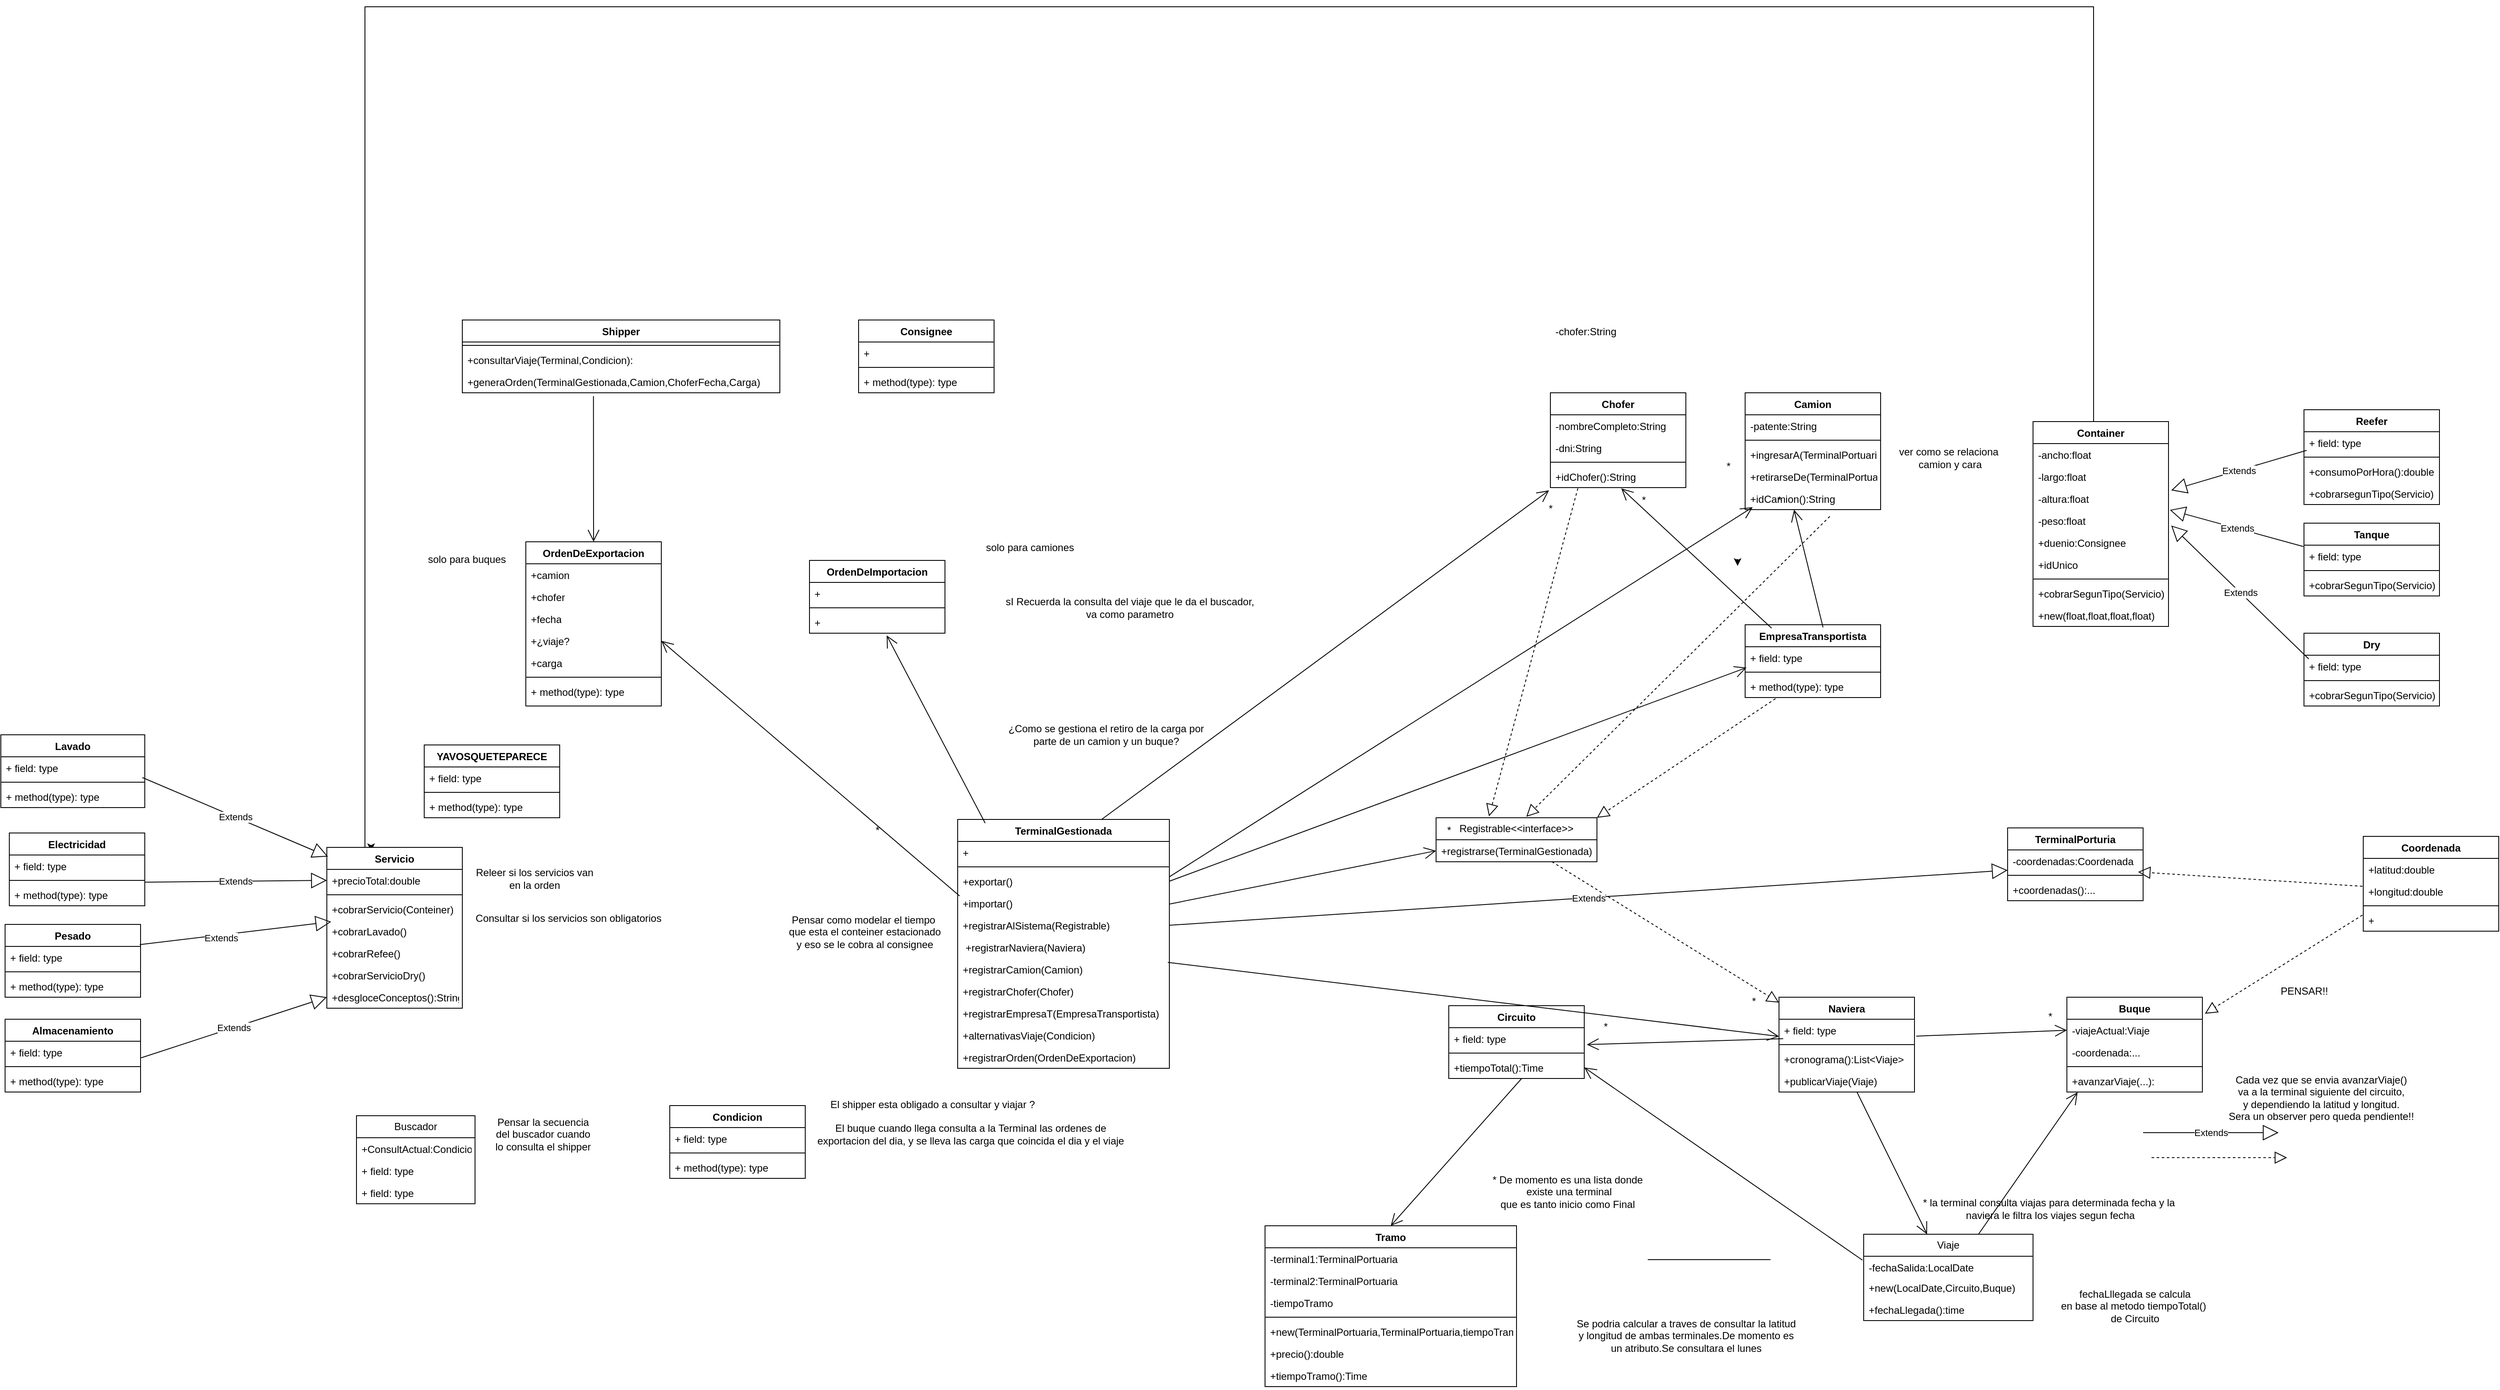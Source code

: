 <mxfile version="28.2.5">
  <diagram name="Página-1" id="6URjKSzTLktE6TEOt2dm">
    <mxGraphModel grid="1" page="1" gridSize="10" guides="1" tooltips="1" connect="1" arrows="1" fold="1" pageScale="1" pageWidth="827" pageHeight="1169" math="0" shadow="0">
      <root>
        <mxCell id="0" />
        <mxCell id="1" parent="0" />
        <mxCell id="XeYNKYfpSldQlwZsXkme-1" value="Buque" style="swimlane;fontStyle=1;align=center;verticalAlign=top;childLayout=stackLayout;horizontal=1;startSize=26;horizontalStack=0;resizeParent=1;resizeParentMax=0;resizeLast=0;collapsible=1;marginBottom=0;whiteSpace=wrap;html=1;" vertex="1" parent="1">
          <mxGeometry x="120" y="110" width="160" height="112" as="geometry" />
        </mxCell>
        <mxCell id="XeYNKYfpSldQlwZsXkme-2" value="-viajeActual:Viaje" style="text;strokeColor=none;fillColor=none;align=left;verticalAlign=top;spacingLeft=4;spacingRight=4;overflow=hidden;rotatable=0;points=[[0,0.5],[1,0.5]];portConstraint=eastwest;whiteSpace=wrap;html=1;" vertex="1" parent="XeYNKYfpSldQlwZsXkme-1">
          <mxGeometry y="26" width="160" height="26" as="geometry" />
        </mxCell>
        <mxCell id="1pergBnmcKwsSYxWgwh4-170" value="-coordenada:..." style="text;strokeColor=none;fillColor=none;align=left;verticalAlign=top;spacingLeft=4;spacingRight=4;overflow=hidden;rotatable=0;points=[[0,0.5],[1,0.5]];portConstraint=eastwest;whiteSpace=wrap;html=1;" vertex="1" parent="XeYNKYfpSldQlwZsXkme-1">
          <mxGeometry y="52" width="160" height="26" as="geometry" />
        </mxCell>
        <mxCell id="XeYNKYfpSldQlwZsXkme-3" value="" style="line;strokeWidth=1;fillColor=none;align=left;verticalAlign=middle;spacingTop=-1;spacingLeft=3;spacingRight=3;rotatable=0;labelPosition=right;points=[];portConstraint=eastwest;strokeColor=inherit;" vertex="1" parent="XeYNKYfpSldQlwZsXkme-1">
          <mxGeometry y="78" width="160" height="8" as="geometry" />
        </mxCell>
        <mxCell id="1pergBnmcKwsSYxWgwh4-187" value="+avanzarViaje(...):" style="text;strokeColor=none;fillColor=none;align=left;verticalAlign=top;spacingLeft=4;spacingRight=4;overflow=hidden;rotatable=0;points=[[0,0.5],[1,0.5]];portConstraint=eastwest;whiteSpace=wrap;html=1;" vertex="1" parent="XeYNKYfpSldQlwZsXkme-1">
          <mxGeometry y="86" width="160" height="26" as="geometry" />
        </mxCell>
        <mxCell id="XeYNKYfpSldQlwZsXkme-5" value="Naviera" style="swimlane;fontStyle=1;align=center;verticalAlign=top;childLayout=stackLayout;horizontal=1;startSize=26;horizontalStack=0;resizeParent=1;resizeParentMax=0;resizeLast=0;collapsible=1;marginBottom=0;whiteSpace=wrap;html=1;" vertex="1" parent="1">
          <mxGeometry x="-220" y="110" width="160" height="112" as="geometry" />
        </mxCell>
        <mxCell id="XeYNKYfpSldQlwZsXkme-6" value="+ field: type" style="text;strokeColor=none;fillColor=none;align=left;verticalAlign=top;spacingLeft=4;spacingRight=4;overflow=hidden;rotatable=0;points=[[0,0.5],[1,0.5]];portConstraint=eastwest;whiteSpace=wrap;html=1;" vertex="1" parent="XeYNKYfpSldQlwZsXkme-5">
          <mxGeometry y="26" width="160" height="26" as="geometry" />
        </mxCell>
        <mxCell id="XeYNKYfpSldQlwZsXkme-7" value="" style="line;strokeWidth=1;fillColor=none;align=left;verticalAlign=middle;spacingTop=-1;spacingLeft=3;spacingRight=3;rotatable=0;labelPosition=right;points=[];portConstraint=eastwest;strokeColor=inherit;" vertex="1" parent="XeYNKYfpSldQlwZsXkme-5">
          <mxGeometry y="52" width="160" height="8" as="geometry" />
        </mxCell>
        <mxCell id="XeYNKYfpSldQlwZsXkme-8" value="+cronograma():List&amp;lt;Viaje&amp;gt;" style="text;strokeColor=none;fillColor=none;align=left;verticalAlign=top;spacingLeft=4;spacingRight=4;overflow=hidden;rotatable=0;points=[[0,0.5],[1,0.5]];portConstraint=eastwest;whiteSpace=wrap;html=1;" vertex="1" parent="XeYNKYfpSldQlwZsXkme-5">
          <mxGeometry y="60" width="160" height="26" as="geometry" />
        </mxCell>
        <mxCell id="1pergBnmcKwsSYxWgwh4-33" value="+publicarViaje(Viaje)" style="text;strokeColor=none;fillColor=none;align=left;verticalAlign=top;spacingLeft=4;spacingRight=4;overflow=hidden;rotatable=0;points=[[0,0.5],[1,0.5]];portConstraint=eastwest;whiteSpace=wrap;html=1;" vertex="1" parent="XeYNKYfpSldQlwZsXkme-5">
          <mxGeometry y="86" width="160" height="26" as="geometry" />
        </mxCell>
        <mxCell id="XeYNKYfpSldQlwZsXkme-13" value="Extends" style="endArrow=block;endSize=16;endFill=0;html=1;rounded=0;" edge="1" parent="1">
          <mxGeometry width="160" relative="1" as="geometry">
            <mxPoint x="210" y="270" as="sourcePoint" />
            <mxPoint x="370" y="270" as="targetPoint" />
          </mxGeometry>
        </mxCell>
        <mxCell id="XeYNKYfpSldQlwZsXkme-16" value="" style="endArrow=block;dashed=1;endFill=0;endSize=12;html=1;rounded=0;" edge="1" parent="1">
          <mxGeometry width="160" relative="1" as="geometry">
            <mxPoint x="220" y="299.5" as="sourcePoint" />
            <mxPoint x="380" y="299.5" as="targetPoint" />
          </mxGeometry>
        </mxCell>
        <mxCell id="1pergBnmcKwsSYxWgwh4-1" value="" style="endArrow=open;endFill=1;endSize=12;html=1;rounded=0;exitX=1.013;exitY=0.769;exitDx=0;exitDy=0;exitPerimeter=0;entryX=0;entryY=0.5;entryDx=0;entryDy=0;" edge="1" parent="1" source="XeYNKYfpSldQlwZsXkme-6" target="XeYNKYfpSldQlwZsXkme-2">
          <mxGeometry width="160" relative="1" as="geometry">
            <mxPoint x="40" y="180" as="sourcePoint" />
            <mxPoint x="50" y="180" as="targetPoint" />
          </mxGeometry>
        </mxCell>
        <mxCell id="1pergBnmcKwsSYxWgwh4-2" value="Circuito" style="swimlane;fontStyle=1;align=center;verticalAlign=top;childLayout=stackLayout;horizontal=1;startSize=26;horizontalStack=0;resizeParent=1;resizeParentMax=0;resizeLast=0;collapsible=1;marginBottom=0;whiteSpace=wrap;html=1;" vertex="1" parent="1">
          <mxGeometry x="-610" y="120" width="160" height="86" as="geometry" />
        </mxCell>
        <mxCell id="1pergBnmcKwsSYxWgwh4-3" value="+ field: type" style="text;strokeColor=none;fillColor=none;align=left;verticalAlign=top;spacingLeft=4;spacingRight=4;overflow=hidden;rotatable=0;points=[[0,0.5],[1,0.5]];portConstraint=eastwest;whiteSpace=wrap;html=1;" vertex="1" parent="1pergBnmcKwsSYxWgwh4-2">
          <mxGeometry y="26" width="160" height="26" as="geometry" />
        </mxCell>
        <mxCell id="1pergBnmcKwsSYxWgwh4-4" value="" style="line;strokeWidth=1;fillColor=none;align=left;verticalAlign=middle;spacingTop=-1;spacingLeft=3;spacingRight=3;rotatable=0;labelPosition=right;points=[];portConstraint=eastwest;strokeColor=inherit;" vertex="1" parent="1pergBnmcKwsSYxWgwh4-2">
          <mxGeometry y="52" width="160" height="8" as="geometry" />
        </mxCell>
        <mxCell id="1pergBnmcKwsSYxWgwh4-5" value="+tiempoTotal():Time" style="text;strokeColor=none;fillColor=none;align=left;verticalAlign=top;spacingLeft=4;spacingRight=4;overflow=hidden;rotatable=0;points=[[0,0.5],[1,0.5]];portConstraint=eastwest;whiteSpace=wrap;html=1;" vertex="1" parent="1pergBnmcKwsSYxWgwh4-2">
          <mxGeometry y="60" width="160" height="26" as="geometry" />
        </mxCell>
        <mxCell id="1pergBnmcKwsSYxWgwh4-6" value="" style="endArrow=open;endFill=1;endSize=12;html=1;rounded=0;exitX=0.031;exitY=0.885;exitDx=0;exitDy=0;exitPerimeter=0;entryX=1.019;entryY=0.769;entryDx=0;entryDy=0;entryPerimeter=0;" edge="1" parent="1" source="XeYNKYfpSldQlwZsXkme-6" target="1pergBnmcKwsSYxWgwh4-3">
          <mxGeometry width="160" relative="1" as="geometry">
            <mxPoint x="-400" y="277" as="sourcePoint" />
            <mxPoint x="-262" y="270" as="targetPoint" />
          </mxGeometry>
        </mxCell>
        <mxCell id="1pergBnmcKwsSYxWgwh4-7" value="Tramo" style="swimlane;fontStyle=1;align=center;verticalAlign=top;childLayout=stackLayout;horizontal=1;startSize=26;horizontalStack=0;resizeParent=1;resizeParentMax=0;resizeLast=0;collapsible=1;marginBottom=0;whiteSpace=wrap;html=1;" vertex="1" parent="1">
          <mxGeometry x="-827" y="380" width="297" height="190" as="geometry" />
        </mxCell>
        <mxCell id="1pergBnmcKwsSYxWgwh4-8" value="-terminal1:TerminalPortuaria" style="text;strokeColor=none;fillColor=none;align=left;verticalAlign=top;spacingLeft=4;spacingRight=4;overflow=hidden;rotatable=0;points=[[0,0.5],[1,0.5]];portConstraint=eastwest;whiteSpace=wrap;html=1;" vertex="1" parent="1pergBnmcKwsSYxWgwh4-7">
          <mxGeometry y="26" width="297" height="26" as="geometry" />
        </mxCell>
        <mxCell id="1pergBnmcKwsSYxWgwh4-15" value="-terminal2:TerminalPortuaria" style="text;strokeColor=none;fillColor=none;align=left;verticalAlign=top;spacingLeft=4;spacingRight=4;overflow=hidden;rotatable=0;points=[[0,0.5],[1,0.5]];portConstraint=eastwest;whiteSpace=wrap;html=1;" vertex="1" parent="1pergBnmcKwsSYxWgwh4-7">
          <mxGeometry y="52" width="297" height="26" as="geometry" />
        </mxCell>
        <mxCell id="1pergBnmcKwsSYxWgwh4-18" value="-tiempoTramo" style="text;strokeColor=none;fillColor=none;align=left;verticalAlign=top;spacingLeft=4;spacingRight=4;overflow=hidden;rotatable=0;points=[[0,0.5],[1,0.5]];portConstraint=eastwest;whiteSpace=wrap;html=1;" vertex="1" parent="1pergBnmcKwsSYxWgwh4-7">
          <mxGeometry y="78" width="297" height="26" as="geometry" />
        </mxCell>
        <mxCell id="1pergBnmcKwsSYxWgwh4-9" value="" style="line;strokeWidth=1;fillColor=none;align=left;verticalAlign=middle;spacingTop=-1;spacingLeft=3;spacingRight=3;rotatable=0;labelPosition=right;points=[];portConstraint=eastwest;strokeColor=inherit;" vertex="1" parent="1pergBnmcKwsSYxWgwh4-7">
          <mxGeometry y="104" width="297" height="8" as="geometry" />
        </mxCell>
        <mxCell id="1pergBnmcKwsSYxWgwh4-23" value="+new(TerminalPortuaria,TerminalPortuaria,tiempoTramo)" style="text;strokeColor=none;fillColor=none;align=left;verticalAlign=top;spacingLeft=4;spacingRight=4;overflow=hidden;rotatable=0;points=[[0,0.5],[1,0.5]];portConstraint=eastwest;whiteSpace=wrap;html=1;" vertex="1" parent="1pergBnmcKwsSYxWgwh4-7">
          <mxGeometry y="112" width="297" height="26" as="geometry" />
        </mxCell>
        <mxCell id="1pergBnmcKwsSYxWgwh4-10" value="+precio():double" style="text;strokeColor=none;fillColor=none;align=left;verticalAlign=top;spacingLeft=4;spacingRight=4;overflow=hidden;rotatable=0;points=[[0,0.5],[1,0.5]];portConstraint=eastwest;whiteSpace=wrap;html=1;" vertex="1" parent="1pergBnmcKwsSYxWgwh4-7">
          <mxGeometry y="138" width="297" height="26" as="geometry" />
        </mxCell>
        <mxCell id="1pergBnmcKwsSYxWgwh4-17" value="+tiempoTramo():Time" style="text;strokeColor=none;fillColor=none;align=left;verticalAlign=top;spacingLeft=4;spacingRight=4;overflow=hidden;rotatable=0;points=[[0,0.5],[1,0.5]];portConstraint=eastwest;whiteSpace=wrap;html=1;" vertex="1" parent="1pergBnmcKwsSYxWgwh4-7">
          <mxGeometry y="164" width="297" height="26" as="geometry" />
        </mxCell>
        <mxCell id="1pergBnmcKwsSYxWgwh4-11" value="" style="endArrow=open;endFill=1;endSize=12;html=1;rounded=0;exitX=0.538;exitY=1;exitDx=0;exitDy=0;exitPerimeter=0;entryX=0.5;entryY=0;entryDx=0;entryDy=0;" edge="1" parent="1" source="1pergBnmcKwsSYxWgwh4-5" target="1pergBnmcKwsSYxWgwh4-7">
          <mxGeometry width="160" relative="1" as="geometry">
            <mxPoint x="-185" y="253" as="sourcePoint" />
            <mxPoint x="-350" y="250" as="targetPoint" />
          </mxGeometry>
        </mxCell>
        <mxCell id="1pergBnmcKwsSYxWgwh4-12" value="*" style="text;html=1;align=center;verticalAlign=middle;resizable=0;points=[];autosize=1;strokeColor=none;fillColor=none;" vertex="1" parent="1">
          <mxGeometry x="-440" y="130" width="30" height="30" as="geometry" />
        </mxCell>
        <mxCell id="1pergBnmcKwsSYxWgwh4-13" value="*" style="text;html=1;align=center;verticalAlign=middle;resizable=0;points=[];autosize=1;strokeColor=none;fillColor=none;" vertex="1" parent="1">
          <mxGeometry x="85" y="118" width="30" height="30" as="geometry" />
        </mxCell>
        <mxCell id="1pergBnmcKwsSYxWgwh4-14" value="* De momento es una lista donde&lt;br&gt;&amp;nbsp;existe una terminal &lt;br&gt;que es tanto inicio como Final" style="text;html=1;align=center;verticalAlign=middle;resizable=0;points=[];autosize=1;strokeColor=none;fillColor=none;" vertex="1" parent="1">
          <mxGeometry x="-570" y="310" width="200" height="60" as="geometry" />
        </mxCell>
        <mxCell id="1pergBnmcKwsSYxWgwh4-16" value="Se podria calcular a traves de consultar la latitud&lt;br&gt;y longitud de ambas terminales.De momento es&lt;br&gt;un atributo.Se consultara el lunes" style="text;html=1;align=center;verticalAlign=middle;resizable=0;points=[];autosize=1;strokeColor=none;fillColor=none;" vertex="1" parent="1">
          <mxGeometry x="-470" y="480" width="280" height="60" as="geometry" />
        </mxCell>
        <mxCell id="1pergBnmcKwsSYxWgwh4-19" value="Viaje" style="swimlane;fontStyle=0;childLayout=stackLayout;horizontal=1;startSize=26;fillColor=none;horizontalStack=0;resizeParent=1;resizeParentMax=0;resizeLast=0;collapsible=1;marginBottom=0;whiteSpace=wrap;html=1;" vertex="1" parent="1">
          <mxGeometry x="-120" y="390" width="200" height="102" as="geometry" />
        </mxCell>
        <mxCell id="1pergBnmcKwsSYxWgwh4-20" value="-fechaSalida:LocalDate" style="text;strokeColor=none;fillColor=none;align=left;verticalAlign=top;spacingLeft=4;spacingRight=4;overflow=hidden;rotatable=0;points=[[0,0.5],[1,0.5]];portConstraint=eastwest;whiteSpace=wrap;html=1;" vertex="1" parent="1pergBnmcKwsSYxWgwh4-19">
          <mxGeometry y="26" width="200" height="24" as="geometry" />
        </mxCell>
        <mxCell id="1pergBnmcKwsSYxWgwh4-31" value="+new(LocalDate,Circuito,Buque)" style="text;strokeColor=none;fillColor=none;align=left;verticalAlign=top;spacingLeft=4;spacingRight=4;overflow=hidden;rotatable=0;points=[[0,0.5],[1,0.5]];portConstraint=eastwest;whiteSpace=wrap;html=1;" vertex="1" parent="1pergBnmcKwsSYxWgwh4-19">
          <mxGeometry y="50" width="200" height="26" as="geometry" />
        </mxCell>
        <mxCell id="1pergBnmcKwsSYxWgwh4-22" value="+fechaLlegada():time" style="text;strokeColor=none;fillColor=none;align=left;verticalAlign=top;spacingLeft=4;spacingRight=4;overflow=hidden;rotatable=0;points=[[0,0.5],[1,0.5]];portConstraint=eastwest;whiteSpace=wrap;html=1;" vertex="1" parent="1pergBnmcKwsSYxWgwh4-19">
          <mxGeometry y="76" width="200" height="26" as="geometry" />
        </mxCell>
        <mxCell id="1pergBnmcKwsSYxWgwh4-24" value="" style="endArrow=open;endFill=1;endSize=12;html=1;rounded=0;exitX=0.574;exitY=0.985;exitDx=0;exitDy=0;exitPerimeter=0;" edge="1" parent="1" source="1pergBnmcKwsSYxWgwh4-33" target="1pergBnmcKwsSYxWgwh4-19">
          <mxGeometry width="160" relative="1" as="geometry">
            <mxPoint x="-60" y="280" as="sourcePoint" />
            <mxPoint x="100" y="280" as="targetPoint" />
          </mxGeometry>
        </mxCell>
        <mxCell id="1pergBnmcKwsSYxWgwh4-25" value="* la terminal consulta viajas para determinada fecha y la&amp;nbsp;&lt;br&gt;naviera le filtra los viajes segun fecha" style="text;html=1;align=center;verticalAlign=middle;resizable=0;points=[];autosize=1;strokeColor=none;fillColor=none;" vertex="1" parent="1">
          <mxGeometry x="-60" y="340" width="320" height="40" as="geometry" />
        </mxCell>
        <mxCell id="1pergBnmcKwsSYxWgwh4-26" value="" style="endArrow=open;endFill=1;endSize=12;html=1;rounded=0;exitX=-0.007;exitY=0.192;exitDx=0;exitDy=0;exitPerimeter=0;entryX=1;entryY=0.5;entryDx=0;entryDy=0;" edge="1" parent="1" source="1pergBnmcKwsSYxWgwh4-20" target="1pergBnmcKwsSYxWgwh4-5">
          <mxGeometry width="160" relative="1" as="geometry">
            <mxPoint x="-240" y="280" as="sourcePoint" />
            <mxPoint x="-166" y="471" as="targetPoint" />
          </mxGeometry>
        </mxCell>
        <mxCell id="1pergBnmcKwsSYxWgwh4-27" value="fechaLllegada se calcula &lt;br&gt;en base al metodo tiempoTotal()&amp;nbsp;&lt;br&gt;de Circuito" style="text;html=1;align=center;verticalAlign=middle;resizable=0;points=[];autosize=1;strokeColor=none;fillColor=none;" vertex="1" parent="1">
          <mxGeometry x="100" y="445" width="200" height="60" as="geometry" />
        </mxCell>
        <mxCell id="1pergBnmcKwsSYxWgwh4-28" value="" style="endArrow=none;html=1;rounded=0;" edge="1" parent="1">
          <mxGeometry width="50" height="50" relative="1" as="geometry">
            <mxPoint x="-375" y="420" as="sourcePoint" />
            <mxPoint x="-230" y="420" as="targetPoint" />
          </mxGeometry>
        </mxCell>
        <mxCell id="1pergBnmcKwsSYxWgwh4-29" value="" style="endArrow=open;endFill=1;endSize=12;html=1;rounded=0;entryX=0.079;entryY=1.011;entryDx=0;entryDy=0;entryPerimeter=0;" edge="1" parent="1" source="1pergBnmcKwsSYxWgwh4-19" target="1pergBnmcKwsSYxWgwh4-187">
          <mxGeometry width="160" relative="1" as="geometry">
            <mxPoint x="-290" y="380" as="sourcePoint" />
            <mxPoint x="188.915" y="196.0" as="targetPoint" />
          </mxGeometry>
        </mxCell>
        <mxCell id="1pergBnmcKwsSYxWgwh4-222" style="edgeStyle=orthogonalEdgeStyle;rounded=0;orthogonalLoop=1;jettySize=auto;html=1;exitX=0.447;exitY=0.024;exitDx=0;exitDy=0;exitPerimeter=0;entryX=0.327;entryY=0.023;entryDx=0;entryDy=0;entryPerimeter=0;" edge="1" parent="1" source="1pergBnmcKwsSYxWgwh4-35" target="1pergBnmcKwsSYxWgwh4-202">
          <mxGeometry relative="1" as="geometry">
            <mxPoint x="-1890" y="49.231" as="targetPoint" />
            <Array as="points">
              <mxPoint x="151" y="-1060" />
              <mxPoint x="-1890" y="-1060" />
              <mxPoint x="-1890" y="-65" />
            </Array>
          </mxGeometry>
        </mxCell>
        <mxCell id="1pergBnmcKwsSYxWgwh4-35" value="Container" style="swimlane;fontStyle=1;align=center;verticalAlign=top;childLayout=stackLayout;horizontal=1;startSize=26;horizontalStack=0;resizeParent=1;resizeParentMax=0;resizeLast=0;collapsible=1;marginBottom=0;whiteSpace=wrap;html=1;" vertex="1" parent="1">
          <mxGeometry x="80" y="-570" width="160" height="242" as="geometry" />
        </mxCell>
        <mxCell id="1pergBnmcKwsSYxWgwh4-36" value="-ancho:float" style="text;strokeColor=none;fillColor=none;align=left;verticalAlign=top;spacingLeft=4;spacingRight=4;overflow=hidden;rotatable=0;points=[[0,0.5],[1,0.5]];portConstraint=eastwest;whiteSpace=wrap;html=1;" vertex="1" parent="1pergBnmcKwsSYxWgwh4-35">
          <mxGeometry y="26" width="160" height="26" as="geometry" />
        </mxCell>
        <mxCell id="1pergBnmcKwsSYxWgwh4-42" value="-largo:float" style="text;strokeColor=none;fillColor=none;align=left;verticalAlign=top;spacingLeft=4;spacingRight=4;overflow=hidden;rotatable=0;points=[[0,0.5],[1,0.5]];portConstraint=eastwest;whiteSpace=wrap;html=1;" vertex="1" parent="1pergBnmcKwsSYxWgwh4-35">
          <mxGeometry y="52" width="160" height="26" as="geometry" />
        </mxCell>
        <mxCell id="1pergBnmcKwsSYxWgwh4-41" value="-altura:float" style="text;strokeColor=none;fillColor=none;align=left;verticalAlign=top;spacingLeft=4;spacingRight=4;overflow=hidden;rotatable=0;points=[[0,0.5],[1,0.5]];portConstraint=eastwest;whiteSpace=wrap;html=1;" vertex="1" parent="1pergBnmcKwsSYxWgwh4-35">
          <mxGeometry y="78" width="160" height="26" as="geometry" />
        </mxCell>
        <mxCell id="1pergBnmcKwsSYxWgwh4-43" value="-peso:float" style="text;strokeColor=none;fillColor=none;align=left;verticalAlign=top;spacingLeft=4;spacingRight=4;overflow=hidden;rotatable=0;points=[[0,0.5],[1,0.5]];portConstraint=eastwest;whiteSpace=wrap;html=1;" vertex="1" parent="1pergBnmcKwsSYxWgwh4-35">
          <mxGeometry y="104" width="160" height="26" as="geometry" />
        </mxCell>
        <mxCell id="1pergBnmcKwsSYxWgwh4-164" value="+duenio:Consignee" style="text;strokeColor=none;fillColor=none;align=left;verticalAlign=top;spacingLeft=4;spacingRight=4;overflow=hidden;rotatable=0;points=[[0,0.5],[1,0.5]];portConstraint=eastwest;whiteSpace=wrap;html=1;" vertex="1" parent="1pergBnmcKwsSYxWgwh4-35">
          <mxGeometry y="130" width="160" height="26" as="geometry" />
        </mxCell>
        <mxCell id="1pergBnmcKwsSYxWgwh4-197" value="+idUnico" style="text;strokeColor=none;fillColor=none;align=left;verticalAlign=top;spacingLeft=4;spacingRight=4;overflow=hidden;rotatable=0;points=[[0,0.5],[1,0.5]];portConstraint=eastwest;whiteSpace=wrap;html=1;" vertex="1" parent="1pergBnmcKwsSYxWgwh4-35">
          <mxGeometry y="156" width="160" height="26" as="geometry" />
        </mxCell>
        <mxCell id="1pergBnmcKwsSYxWgwh4-37" value="" style="line;strokeWidth=1;fillColor=none;align=left;verticalAlign=middle;spacingTop=-1;spacingLeft=3;spacingRight=3;rotatable=0;labelPosition=right;points=[];portConstraint=eastwest;strokeColor=inherit;" vertex="1" parent="1pergBnmcKwsSYxWgwh4-35">
          <mxGeometry y="182" width="160" height="8" as="geometry" />
        </mxCell>
        <mxCell id="1pergBnmcKwsSYxWgwh4-234" value="+cobrarSegunTipo(Servicio)" style="text;strokeColor=none;fillColor=none;align=left;verticalAlign=top;spacingLeft=4;spacingRight=4;overflow=hidden;rotatable=0;points=[[0,0.5],[1,0.5]];portConstraint=eastwest;whiteSpace=wrap;html=1;" vertex="1" parent="1pergBnmcKwsSYxWgwh4-35">
          <mxGeometry y="190" width="160" height="26" as="geometry" />
        </mxCell>
        <mxCell id="1pergBnmcKwsSYxWgwh4-38" value="+new(float,float,float,float)" style="text;strokeColor=none;fillColor=none;align=left;verticalAlign=top;spacingLeft=4;spacingRight=4;overflow=hidden;rotatable=0;points=[[0,0.5],[1,0.5]];portConstraint=eastwest;whiteSpace=wrap;html=1;" vertex="1" parent="1pergBnmcKwsSYxWgwh4-35">
          <mxGeometry y="216" width="160" height="26" as="geometry" />
        </mxCell>
        <mxCell id="1pergBnmcKwsSYxWgwh4-44" value="Reefer" style="swimlane;fontStyle=1;align=center;verticalAlign=top;childLayout=stackLayout;horizontal=1;startSize=26;horizontalStack=0;resizeParent=1;resizeParentMax=0;resizeLast=0;collapsible=1;marginBottom=0;whiteSpace=wrap;html=1;" vertex="1" parent="1">
          <mxGeometry x="400" y="-584" width="160" height="112" as="geometry" />
        </mxCell>
        <mxCell id="1pergBnmcKwsSYxWgwh4-45" value="+ field: type" style="text;strokeColor=none;fillColor=none;align=left;verticalAlign=top;spacingLeft=4;spacingRight=4;overflow=hidden;rotatable=0;points=[[0,0.5],[1,0.5]];portConstraint=eastwest;whiteSpace=wrap;html=1;" vertex="1" parent="1pergBnmcKwsSYxWgwh4-44">
          <mxGeometry y="26" width="160" height="26" as="geometry" />
        </mxCell>
        <mxCell id="1pergBnmcKwsSYxWgwh4-46" value="" style="line;strokeWidth=1;fillColor=none;align=left;verticalAlign=middle;spacingTop=-1;spacingLeft=3;spacingRight=3;rotatable=0;labelPosition=right;points=[];portConstraint=eastwest;strokeColor=inherit;" vertex="1" parent="1pergBnmcKwsSYxWgwh4-44">
          <mxGeometry y="52" width="160" height="8" as="geometry" />
        </mxCell>
        <mxCell id="1pergBnmcKwsSYxWgwh4-47" value="+consumoPorHora():double&lt;div&gt;&lt;br/&gt;&lt;/div&gt;" style="text;strokeColor=none;fillColor=none;align=left;verticalAlign=top;spacingLeft=4;spacingRight=4;overflow=hidden;rotatable=0;points=[[0,0.5],[1,0.5]];portConstraint=eastwest;whiteSpace=wrap;html=1;" vertex="1" parent="1pergBnmcKwsSYxWgwh4-44">
          <mxGeometry y="60" width="160" height="26" as="geometry" />
        </mxCell>
        <mxCell id="1pergBnmcKwsSYxWgwh4-223" value="+cobrarsegunTipo(Servicio)" style="text;strokeColor=none;fillColor=none;align=left;verticalAlign=top;spacingLeft=4;spacingRight=4;overflow=hidden;rotatable=0;points=[[0,0.5],[1,0.5]];portConstraint=eastwest;whiteSpace=wrap;html=1;" vertex="1" parent="1pergBnmcKwsSYxWgwh4-44">
          <mxGeometry y="86" width="160" height="26" as="geometry" />
        </mxCell>
        <mxCell id="1pergBnmcKwsSYxWgwh4-48" value="Tanque" style="swimlane;fontStyle=1;align=center;verticalAlign=top;childLayout=stackLayout;horizontal=1;startSize=26;horizontalStack=0;resizeParent=1;resizeParentMax=0;resizeLast=0;collapsible=1;marginBottom=0;whiteSpace=wrap;html=1;" vertex="1" parent="1">
          <mxGeometry x="400" y="-450" width="160" height="86" as="geometry" />
        </mxCell>
        <mxCell id="1pergBnmcKwsSYxWgwh4-49" value="+ field: type" style="text;strokeColor=none;fillColor=none;align=left;verticalAlign=top;spacingLeft=4;spacingRight=4;overflow=hidden;rotatable=0;points=[[0,0.5],[1,0.5]];portConstraint=eastwest;whiteSpace=wrap;html=1;" vertex="1" parent="1pergBnmcKwsSYxWgwh4-48">
          <mxGeometry y="26" width="160" height="26" as="geometry" />
        </mxCell>
        <mxCell id="1pergBnmcKwsSYxWgwh4-50" value="" style="line;strokeWidth=1;fillColor=none;align=left;verticalAlign=middle;spacingTop=-1;spacingLeft=3;spacingRight=3;rotatable=0;labelPosition=right;points=[];portConstraint=eastwest;strokeColor=inherit;" vertex="1" parent="1pergBnmcKwsSYxWgwh4-48">
          <mxGeometry y="52" width="160" height="8" as="geometry" />
        </mxCell>
        <mxCell id="1pergBnmcKwsSYxWgwh4-51" value="+cobrarSegunTipo(Servicio)" style="text;strokeColor=none;fillColor=none;align=left;verticalAlign=top;spacingLeft=4;spacingRight=4;overflow=hidden;rotatable=0;points=[[0,0.5],[1,0.5]];portConstraint=eastwest;whiteSpace=wrap;html=1;" vertex="1" parent="1pergBnmcKwsSYxWgwh4-48">
          <mxGeometry y="60" width="160" height="26" as="geometry" />
        </mxCell>
        <mxCell id="1pergBnmcKwsSYxWgwh4-52" value="Dry" style="swimlane;fontStyle=1;align=center;verticalAlign=top;childLayout=stackLayout;horizontal=1;startSize=26;horizontalStack=0;resizeParent=1;resizeParentMax=0;resizeLast=0;collapsible=1;marginBottom=0;whiteSpace=wrap;html=1;" vertex="1" parent="1">
          <mxGeometry x="400" y="-320" width="160" height="86" as="geometry" />
        </mxCell>
        <mxCell id="1pergBnmcKwsSYxWgwh4-53" value="+ field: type" style="text;strokeColor=none;fillColor=none;align=left;verticalAlign=top;spacingLeft=4;spacingRight=4;overflow=hidden;rotatable=0;points=[[0,0.5],[1,0.5]];portConstraint=eastwest;whiteSpace=wrap;html=1;" vertex="1" parent="1pergBnmcKwsSYxWgwh4-52">
          <mxGeometry y="26" width="160" height="26" as="geometry" />
        </mxCell>
        <mxCell id="1pergBnmcKwsSYxWgwh4-54" value="" style="line;strokeWidth=1;fillColor=none;align=left;verticalAlign=middle;spacingTop=-1;spacingLeft=3;spacingRight=3;rotatable=0;labelPosition=right;points=[];portConstraint=eastwest;strokeColor=inherit;" vertex="1" parent="1pergBnmcKwsSYxWgwh4-52">
          <mxGeometry y="52" width="160" height="8" as="geometry" />
        </mxCell>
        <mxCell id="1pergBnmcKwsSYxWgwh4-55" value="+cobrarSegunTipo(Servicio)" style="text;strokeColor=none;fillColor=none;align=left;verticalAlign=top;spacingLeft=4;spacingRight=4;overflow=hidden;rotatable=0;points=[[0,0.5],[1,0.5]];portConstraint=eastwest;whiteSpace=wrap;html=1;" vertex="1" parent="1pergBnmcKwsSYxWgwh4-52">
          <mxGeometry y="60" width="160" height="26" as="geometry" />
        </mxCell>
        <mxCell id="1pergBnmcKwsSYxWgwh4-56" value="Extends" style="endArrow=block;endSize=16;endFill=0;html=1;rounded=0;exitX=0.02;exitY=0.846;exitDx=0;exitDy=0;exitPerimeter=0;entryX=1.02;entryY=0.123;entryDx=0;entryDy=0;entryPerimeter=0;" edge="1" parent="1" source="1pergBnmcKwsSYxWgwh4-45" target="1pergBnmcKwsSYxWgwh4-41">
          <mxGeometry width="160" relative="1" as="geometry">
            <mxPoint x="380" y="-529.998" as="sourcePoint" />
            <mxPoint x="310" y="-350" as="targetPoint" />
          </mxGeometry>
        </mxCell>
        <mxCell id="1pergBnmcKwsSYxWgwh4-57" value="Extends" style="endArrow=block;endSize=16;endFill=0;html=1;rounded=0;exitX=-0.005;exitY=0.062;exitDx=0;exitDy=0;exitPerimeter=0;entryX=1.01;entryY=0.015;entryDx=0;entryDy=0;entryPerimeter=0;" edge="1" parent="1" source="1pergBnmcKwsSYxWgwh4-49" target="1pergBnmcKwsSYxWgwh4-43">
          <mxGeometry width="160" relative="1" as="geometry">
            <mxPoint x="450" y="-420" as="sourcePoint" />
            <mxPoint x="290" y="-373" as="targetPoint" />
          </mxGeometry>
        </mxCell>
        <mxCell id="1pergBnmcKwsSYxWgwh4-58" value="Extends" style="endArrow=block;endSize=16;endFill=0;html=1;rounded=0;exitX=0.035;exitY=0.169;exitDx=0;exitDy=0;exitPerimeter=0;entryX=1.02;entryY=0.723;entryDx=0;entryDy=0;entryPerimeter=0;" edge="1" parent="1" source="1pergBnmcKwsSYxWgwh4-53" target="1pergBnmcKwsSYxWgwh4-43">
          <mxGeometry width="160" relative="1" as="geometry">
            <mxPoint x="440" y="-350" as="sourcePoint" />
            <mxPoint x="280" y="-303" as="targetPoint" />
          </mxGeometry>
        </mxCell>
        <mxCell id="1pergBnmcKwsSYxWgwh4-62" style="edgeStyle=orthogonalEdgeStyle;rounded=0;orthogonalLoop=1;jettySize=auto;html=1;exitX=0;exitY=0.5;exitDx=0;exitDy=0;entryX=0.008;entryY=0.625;entryDx=0;entryDy=0;entryPerimeter=0;" edge="1" parent="1">
          <mxGeometry relative="1" as="geometry">
            <mxPoint x="-270" y="-407" as="sourcePoint" />
            <mxPoint x="-268.88" y="-399.5" as="targetPoint" />
          </mxGeometry>
        </mxCell>
        <mxCell id="1pergBnmcKwsSYxWgwh4-63" value="EmpresaTransportista" style="swimlane;fontStyle=1;align=center;verticalAlign=top;childLayout=stackLayout;horizontal=1;startSize=26;horizontalStack=0;resizeParent=1;resizeParentMax=0;resizeLast=0;collapsible=1;marginBottom=0;whiteSpace=wrap;html=1;" vertex="1" parent="1">
          <mxGeometry x="-260" y="-330" width="160" height="86" as="geometry" />
        </mxCell>
        <mxCell id="1pergBnmcKwsSYxWgwh4-64" value="+ field: type" style="text;strokeColor=none;fillColor=none;align=left;verticalAlign=top;spacingLeft=4;spacingRight=4;overflow=hidden;rotatable=0;points=[[0,0.5],[1,0.5]];portConstraint=eastwest;whiteSpace=wrap;html=1;" vertex="1" parent="1pergBnmcKwsSYxWgwh4-63">
          <mxGeometry y="26" width="160" height="26" as="geometry" />
        </mxCell>
        <mxCell id="1pergBnmcKwsSYxWgwh4-65" value="" style="line;strokeWidth=1;fillColor=none;align=left;verticalAlign=middle;spacingTop=-1;spacingLeft=3;spacingRight=3;rotatable=0;labelPosition=right;points=[];portConstraint=eastwest;strokeColor=inherit;" vertex="1" parent="1pergBnmcKwsSYxWgwh4-63">
          <mxGeometry y="52" width="160" height="8" as="geometry" />
        </mxCell>
        <mxCell id="1pergBnmcKwsSYxWgwh4-66" value="+ method(type): type" style="text;strokeColor=none;fillColor=none;align=left;verticalAlign=top;spacingLeft=4;spacingRight=4;overflow=hidden;rotatable=0;points=[[0,0.5],[1,0.5]];portConstraint=eastwest;whiteSpace=wrap;html=1;" vertex="1" parent="1pergBnmcKwsSYxWgwh4-63">
          <mxGeometry y="60" width="160" height="26" as="geometry" />
        </mxCell>
        <mxCell id="1pergBnmcKwsSYxWgwh4-67" value="Camion" style="swimlane;fontStyle=1;align=center;verticalAlign=top;childLayout=stackLayout;horizontal=1;startSize=26;horizontalStack=0;resizeParent=1;resizeParentMax=0;resizeLast=0;collapsible=1;marginBottom=0;whiteSpace=wrap;html=1;" vertex="1" parent="1">
          <mxGeometry x="-260" y="-604" width="160" height="138" as="geometry" />
        </mxCell>
        <mxCell id="1pergBnmcKwsSYxWgwh4-73" value="-patente:String" style="text;strokeColor=none;fillColor=none;align=left;verticalAlign=top;spacingLeft=4;spacingRight=4;overflow=hidden;rotatable=0;points=[[0,0.5],[1,0.5]];portConstraint=eastwest;whiteSpace=wrap;html=1;" vertex="1" parent="1pergBnmcKwsSYxWgwh4-67">
          <mxGeometry y="26" width="160" height="26" as="geometry" />
        </mxCell>
        <mxCell id="1pergBnmcKwsSYxWgwh4-69" value="" style="line;strokeWidth=1;fillColor=none;align=left;verticalAlign=middle;spacingTop=-1;spacingLeft=3;spacingRight=3;rotatable=0;labelPosition=right;points=[];portConstraint=eastwest;strokeColor=inherit;" vertex="1" parent="1pergBnmcKwsSYxWgwh4-67">
          <mxGeometry y="52" width="160" height="8" as="geometry" />
        </mxCell>
        <mxCell id="1pergBnmcKwsSYxWgwh4-162" value="+ingresarA(TerminalPortuaria)" style="text;strokeColor=none;fillColor=none;align=left;verticalAlign=top;spacingLeft=4;spacingRight=4;overflow=hidden;rotatable=0;points=[[0,0.5],[1,0.5]];portConstraint=eastwest;whiteSpace=wrap;html=1;" vertex="1" parent="1pergBnmcKwsSYxWgwh4-67">
          <mxGeometry y="60" width="160" height="26" as="geometry" />
        </mxCell>
        <mxCell id="1pergBnmcKwsSYxWgwh4-163" value="+retirarseDe(TerminalPortuaria)" style="text;strokeColor=none;fillColor=none;align=left;verticalAlign=top;spacingLeft=4;spacingRight=4;overflow=hidden;rotatable=0;points=[[0,0.5],[1,0.5]];portConstraint=eastwest;whiteSpace=wrap;html=1;" vertex="1" parent="1pergBnmcKwsSYxWgwh4-67">
          <mxGeometry y="86" width="160" height="26" as="geometry" />
        </mxCell>
        <mxCell id="1pergBnmcKwsSYxWgwh4-70" value="+idCamion():String" style="text;strokeColor=none;fillColor=none;align=left;verticalAlign=top;spacingLeft=4;spacingRight=4;overflow=hidden;rotatable=0;points=[[0,0.5],[1,0.5]];portConstraint=eastwest;whiteSpace=wrap;html=1;" vertex="1" parent="1pergBnmcKwsSYxWgwh4-67">
          <mxGeometry y="112" width="160" height="26" as="geometry" />
        </mxCell>
        <mxCell id="1pergBnmcKwsSYxWgwh4-71" value="" style="endArrow=open;endFill=1;endSize=12;html=1;rounded=0;exitX=0.575;exitY=0.037;exitDx=0;exitDy=0;exitPerimeter=0;entryX=0.361;entryY=1.006;entryDx=0;entryDy=0;entryPerimeter=0;" edge="1" parent="1" source="1pergBnmcKwsSYxWgwh4-63" target="1pergBnmcKwsSYxWgwh4-70">
          <mxGeometry width="160" relative="1" as="geometry">
            <mxPoint x="-40" y="-450" as="sourcePoint" />
            <mxPoint x="120" y="-450" as="targetPoint" />
          </mxGeometry>
        </mxCell>
        <mxCell id="1pergBnmcKwsSYxWgwh4-72" value="*" style="text;html=1;align=center;verticalAlign=middle;resizable=0;points=[];autosize=1;strokeColor=none;fillColor=none;" vertex="1" parent="1">
          <mxGeometry x="-235" y="-492" width="30" height="30" as="geometry" />
        </mxCell>
        <mxCell id="1pergBnmcKwsSYxWgwh4-68" value="-chofer:String" style="text;strokeColor=none;fillColor=none;align=left;verticalAlign=top;spacingLeft=4;spacingRight=4;overflow=hidden;rotatable=0;points=[[0,0.5],[1,0.5]];portConstraint=eastwest;whiteSpace=wrap;html=1;" vertex="1" parent="1">
          <mxGeometry x="-490" y="-690" width="160" height="26" as="geometry" />
        </mxCell>
        <mxCell id="1pergBnmcKwsSYxWgwh4-74" value="Chofer" style="swimlane;fontStyle=1;align=center;verticalAlign=top;childLayout=stackLayout;horizontal=1;startSize=26;horizontalStack=0;resizeParent=1;resizeParentMax=0;resizeLast=0;collapsible=1;marginBottom=0;whiteSpace=wrap;html=1;" vertex="1" parent="1">
          <mxGeometry x="-490" y="-604" width="160" height="112" as="geometry" />
        </mxCell>
        <mxCell id="1pergBnmcKwsSYxWgwh4-75" value="-nombreCompleto:String" style="text;strokeColor=none;fillColor=none;align=left;verticalAlign=top;spacingLeft=4;spacingRight=4;overflow=hidden;rotatable=0;points=[[0,0.5],[1,0.5]];portConstraint=eastwest;whiteSpace=wrap;html=1;" vertex="1" parent="1pergBnmcKwsSYxWgwh4-74">
          <mxGeometry y="26" width="160" height="26" as="geometry" />
        </mxCell>
        <mxCell id="1pergBnmcKwsSYxWgwh4-78" value="-dni:String" style="text;strokeColor=none;fillColor=none;align=left;verticalAlign=top;spacingLeft=4;spacingRight=4;overflow=hidden;rotatable=0;points=[[0,0.5],[1,0.5]];portConstraint=eastwest;whiteSpace=wrap;html=1;" vertex="1" parent="1pergBnmcKwsSYxWgwh4-74">
          <mxGeometry y="52" width="160" height="26" as="geometry" />
        </mxCell>
        <mxCell id="1pergBnmcKwsSYxWgwh4-76" value="" style="line;strokeWidth=1;fillColor=none;align=left;verticalAlign=middle;spacingTop=-1;spacingLeft=3;spacingRight=3;rotatable=0;labelPosition=right;points=[];portConstraint=eastwest;strokeColor=inherit;" vertex="1" parent="1pergBnmcKwsSYxWgwh4-74">
          <mxGeometry y="78" width="160" height="8" as="geometry" />
        </mxCell>
        <mxCell id="1pergBnmcKwsSYxWgwh4-77" value="+idChofer():String" style="text;strokeColor=none;fillColor=none;align=left;verticalAlign=top;spacingLeft=4;spacingRight=4;overflow=hidden;rotatable=0;points=[[0,0.5],[1,0.5]];portConstraint=eastwest;whiteSpace=wrap;html=1;" vertex="1" parent="1pergBnmcKwsSYxWgwh4-74">
          <mxGeometry y="86" width="160" height="26" as="geometry" />
        </mxCell>
        <mxCell id="1pergBnmcKwsSYxWgwh4-82" value="" style="endArrow=open;endFill=1;endSize=12;html=1;rounded=0;exitX=0.195;exitY=0.047;exitDx=0;exitDy=0;exitPerimeter=0;entryX=0.523;entryY=1.032;entryDx=0;entryDy=0;entryPerimeter=0;" edge="1" parent="1" source="1pergBnmcKwsSYxWgwh4-63" target="1pergBnmcKwsSYxWgwh4-77">
          <mxGeometry width="160" relative="1" as="geometry">
            <mxPoint x="-230" y="-540" as="sourcePoint" />
            <mxPoint x="-70" y="-540" as="targetPoint" />
          </mxGeometry>
        </mxCell>
        <mxCell id="1pergBnmcKwsSYxWgwh4-83" value="*" style="text;html=1;align=center;verticalAlign=middle;resizable=0;points=[];autosize=1;strokeColor=none;fillColor=none;" vertex="1" parent="1">
          <mxGeometry x="-395" y="-492" width="30" height="30" as="geometry" />
        </mxCell>
        <mxCell id="1pergBnmcKwsSYxWgwh4-86" value="ver como se relaciona&lt;br&gt;&amp;nbsp;camion y cara" style="text;html=1;align=center;verticalAlign=middle;resizable=0;points=[];autosize=1;strokeColor=none;fillColor=none;" vertex="1" parent="1">
          <mxGeometry x="-90" y="-547" width="140" height="40" as="geometry" />
        </mxCell>
        <mxCell id="1pergBnmcKwsSYxWgwh4-87" value="Shipper" style="swimlane;fontStyle=1;align=center;verticalAlign=top;childLayout=stackLayout;horizontal=1;startSize=26;horizontalStack=0;resizeParent=1;resizeParentMax=0;resizeLast=0;collapsible=1;marginBottom=0;whiteSpace=wrap;html=1;" vertex="1" parent="1">
          <mxGeometry x="-1775" y="-690" width="375" height="86" as="geometry" />
        </mxCell>
        <mxCell id="1pergBnmcKwsSYxWgwh4-89" value="" style="line;strokeWidth=1;fillColor=none;align=left;verticalAlign=middle;spacingTop=-1;spacingLeft=3;spacingRight=3;rotatable=0;labelPosition=right;points=[];portConstraint=eastwest;strokeColor=inherit;" vertex="1" parent="1pergBnmcKwsSYxWgwh4-87">
          <mxGeometry y="26" width="375" height="8" as="geometry" />
        </mxCell>
        <mxCell id="1pergBnmcKwsSYxWgwh4-90" value="+consultarViaje(Terminal,Condicion):&lt;div&gt;&lt;br/&gt;&lt;/div&gt;" style="text;strokeColor=none;fillColor=none;align=left;verticalAlign=top;spacingLeft=4;spacingRight=4;overflow=hidden;rotatable=0;points=[[0,0.5],[1,0.5]];portConstraint=eastwest;whiteSpace=wrap;html=1;" vertex="1" parent="1pergBnmcKwsSYxWgwh4-87">
          <mxGeometry y="34" width="375" height="26" as="geometry" />
        </mxCell>
        <mxCell id="1pergBnmcKwsSYxWgwh4-145" value="+generaOrden(TerminalGestionada,Camion,ChoferFecha,Carga)" style="text;strokeColor=none;fillColor=none;align=left;verticalAlign=top;spacingLeft=4;spacingRight=4;overflow=hidden;rotatable=0;points=[[0,0.5],[1,0.5]];portConstraint=eastwest;whiteSpace=wrap;html=1;" vertex="1" parent="1pergBnmcKwsSYxWgwh4-87">
          <mxGeometry y="60" width="375" height="26" as="geometry" />
        </mxCell>
        <mxCell id="1pergBnmcKwsSYxWgwh4-91" value="Consignee" style="swimlane;fontStyle=1;align=center;verticalAlign=top;childLayout=stackLayout;horizontal=1;startSize=26;horizontalStack=0;resizeParent=1;resizeParentMax=0;resizeLast=0;collapsible=1;marginBottom=0;whiteSpace=wrap;html=1;" vertex="1" parent="1">
          <mxGeometry x="-1307" y="-690" width="160" height="86" as="geometry" />
        </mxCell>
        <mxCell id="1pergBnmcKwsSYxWgwh4-92" value="+&amp;nbsp;" style="text;strokeColor=none;fillColor=none;align=left;verticalAlign=top;spacingLeft=4;spacingRight=4;overflow=hidden;rotatable=0;points=[[0,0.5],[1,0.5]];portConstraint=eastwest;whiteSpace=wrap;html=1;" vertex="1" parent="1pergBnmcKwsSYxWgwh4-91">
          <mxGeometry y="26" width="160" height="26" as="geometry" />
        </mxCell>
        <mxCell id="1pergBnmcKwsSYxWgwh4-93" value="" style="line;strokeWidth=1;fillColor=none;align=left;verticalAlign=middle;spacingTop=-1;spacingLeft=3;spacingRight=3;rotatable=0;labelPosition=right;points=[];portConstraint=eastwest;strokeColor=inherit;" vertex="1" parent="1pergBnmcKwsSYxWgwh4-91">
          <mxGeometry y="52" width="160" height="8" as="geometry" />
        </mxCell>
        <mxCell id="1pergBnmcKwsSYxWgwh4-94" value="+ method(type): type" style="text;strokeColor=none;fillColor=none;align=left;verticalAlign=top;spacingLeft=4;spacingRight=4;overflow=hidden;rotatable=0;points=[[0,0.5],[1,0.5]];portConstraint=eastwest;whiteSpace=wrap;html=1;" vertex="1" parent="1pergBnmcKwsSYxWgwh4-91">
          <mxGeometry y="60" width="160" height="26" as="geometry" />
        </mxCell>
        <mxCell id="1pergBnmcKwsSYxWgwh4-95" value="TerminalPorturia" style="swimlane;fontStyle=1;align=center;verticalAlign=top;childLayout=stackLayout;horizontal=1;startSize=26;horizontalStack=0;resizeParent=1;resizeParentMax=0;resizeLast=0;collapsible=1;marginBottom=0;whiteSpace=wrap;html=1;" vertex="1" parent="1">
          <mxGeometry x="50" y="-90" width="160" height="86" as="geometry" />
        </mxCell>
        <mxCell id="1pergBnmcKwsSYxWgwh4-161" value="-coordenadas:Coordenada" style="text;strokeColor=none;fillColor=none;align=left;verticalAlign=top;spacingLeft=4;spacingRight=4;overflow=hidden;rotatable=0;points=[[0,0.5],[1,0.5]];portConstraint=eastwest;whiteSpace=wrap;html=1;" vertex="1" parent="1pergBnmcKwsSYxWgwh4-95">
          <mxGeometry y="26" width="160" height="26" as="geometry" />
        </mxCell>
        <mxCell id="1pergBnmcKwsSYxWgwh4-97" value="" style="line;strokeWidth=1;fillColor=none;align=left;verticalAlign=middle;spacingTop=-1;spacingLeft=3;spacingRight=3;rotatable=0;labelPosition=right;points=[];portConstraint=eastwest;strokeColor=inherit;" vertex="1" parent="1pergBnmcKwsSYxWgwh4-95">
          <mxGeometry y="52" width="160" height="8" as="geometry" />
        </mxCell>
        <mxCell id="1pergBnmcKwsSYxWgwh4-98" value="+coordenadas():..." style="text;strokeColor=none;fillColor=none;align=left;verticalAlign=top;spacingLeft=4;spacingRight=4;overflow=hidden;rotatable=0;points=[[0,0.5],[1,0.5]];portConstraint=eastwest;whiteSpace=wrap;html=1;" vertex="1" parent="1pergBnmcKwsSYxWgwh4-95">
          <mxGeometry y="60" width="160" height="26" as="geometry" />
        </mxCell>
        <mxCell id="1pergBnmcKwsSYxWgwh4-99" value="TerminalGestionada" style="swimlane;fontStyle=1;align=center;verticalAlign=top;childLayout=stackLayout;horizontal=1;startSize=26;horizontalStack=0;resizeParent=1;resizeParentMax=0;resizeLast=0;collapsible=1;marginBottom=0;whiteSpace=wrap;html=1;" vertex="1" parent="1">
          <mxGeometry x="-1190" y="-100" width="250" height="294" as="geometry" />
        </mxCell>
        <mxCell id="1pergBnmcKwsSYxWgwh4-196" value="+&amp;nbsp;" style="text;strokeColor=none;fillColor=none;align=left;verticalAlign=top;spacingLeft=4;spacingRight=4;overflow=hidden;rotatable=0;points=[[0,0.5],[1,0.5]];portConstraint=eastwest;whiteSpace=wrap;html=1;" vertex="1" parent="1pergBnmcKwsSYxWgwh4-99">
          <mxGeometry y="26" width="250" height="26" as="geometry" />
        </mxCell>
        <mxCell id="1pergBnmcKwsSYxWgwh4-101" value="" style="line;strokeWidth=1;fillColor=none;align=left;verticalAlign=middle;spacingTop=-1;spacingLeft=3;spacingRight=3;rotatable=0;labelPosition=right;points=[];portConstraint=eastwest;strokeColor=inherit;" vertex="1" parent="1pergBnmcKwsSYxWgwh4-99">
          <mxGeometry y="52" width="250" height="8" as="geometry" />
        </mxCell>
        <mxCell id="1pergBnmcKwsSYxWgwh4-102" value="+exportar()&lt;div&gt;&lt;br/&gt;&lt;/div&gt;" style="text;strokeColor=none;fillColor=none;align=left;verticalAlign=top;spacingLeft=4;spacingRight=4;overflow=hidden;rotatable=0;points=[[0,0.5],[1,0.5]];portConstraint=eastwest;whiteSpace=wrap;html=1;" vertex="1" parent="1pergBnmcKwsSYxWgwh4-99">
          <mxGeometry y="60" width="250" height="26" as="geometry" />
        </mxCell>
        <mxCell id="1pergBnmcKwsSYxWgwh4-103" value="+importar()" style="text;strokeColor=none;fillColor=none;align=left;verticalAlign=top;spacingLeft=4;spacingRight=4;overflow=hidden;rotatable=0;points=[[0,0.5],[1,0.5]];portConstraint=eastwest;whiteSpace=wrap;html=1;" vertex="1" parent="1pergBnmcKwsSYxWgwh4-99">
          <mxGeometry y="86" width="250" height="26" as="geometry" />
        </mxCell>
        <mxCell id="1pergBnmcKwsSYxWgwh4-106" value="+registrarAlSistema(Registrable)" style="text;strokeColor=none;fillColor=none;align=left;verticalAlign=top;spacingLeft=4;spacingRight=4;overflow=hidden;rotatable=0;points=[[0,0.5],[1,0.5]];portConstraint=eastwest;whiteSpace=wrap;html=1;" vertex="1" parent="1pergBnmcKwsSYxWgwh4-99">
          <mxGeometry y="112" width="250" height="26" as="geometry" />
        </mxCell>
        <mxCell id="1pergBnmcKwsSYxWgwh4-111" value="&amp;nbsp;+registrarNaviera(Naviera)" style="text;strokeColor=none;fillColor=none;align=left;verticalAlign=top;spacingLeft=4;spacingRight=4;overflow=hidden;rotatable=0;points=[[0,0.5],[1,0.5]];portConstraint=eastwest;whiteSpace=wrap;html=1;" vertex="1" parent="1pergBnmcKwsSYxWgwh4-99">
          <mxGeometry y="138" width="250" height="26" as="geometry" />
        </mxCell>
        <mxCell id="1pergBnmcKwsSYxWgwh4-112" value="+registrarCamion(Camion)" style="text;strokeColor=none;fillColor=none;align=left;verticalAlign=top;spacingLeft=4;spacingRight=4;overflow=hidden;rotatable=0;points=[[0,0.5],[1,0.5]];portConstraint=eastwest;whiteSpace=wrap;html=1;" vertex="1" parent="1pergBnmcKwsSYxWgwh4-99">
          <mxGeometry y="164" width="250" height="26" as="geometry" />
        </mxCell>
        <mxCell id="1pergBnmcKwsSYxWgwh4-113" value="+registrarChofer(Chofer)" style="text;strokeColor=none;fillColor=none;align=left;verticalAlign=top;spacingLeft=4;spacingRight=4;overflow=hidden;rotatable=0;points=[[0,0.5],[1,0.5]];portConstraint=eastwest;whiteSpace=wrap;html=1;" vertex="1" parent="1pergBnmcKwsSYxWgwh4-99">
          <mxGeometry y="190" width="250" height="26" as="geometry" />
        </mxCell>
        <mxCell id="1pergBnmcKwsSYxWgwh4-125" value="+registrarEmpresaT(EmpresaTransportista)" style="text;strokeColor=none;fillColor=none;align=left;verticalAlign=top;spacingLeft=4;spacingRight=4;overflow=hidden;rotatable=0;points=[[0,0.5],[1,0.5]];portConstraint=eastwest;whiteSpace=wrap;html=1;" vertex="1" parent="1pergBnmcKwsSYxWgwh4-99">
          <mxGeometry y="216" width="250" height="26" as="geometry" />
        </mxCell>
        <mxCell id="1pergBnmcKwsSYxWgwh4-135" value="+alternativasViaje(Condicion)" style="text;strokeColor=none;fillColor=none;align=left;verticalAlign=top;spacingLeft=4;spacingRight=4;overflow=hidden;rotatable=0;points=[[0,0.5],[1,0.5]];portConstraint=eastwest;whiteSpace=wrap;html=1;" vertex="1" parent="1pergBnmcKwsSYxWgwh4-99">
          <mxGeometry y="242" width="250" height="26" as="geometry" />
        </mxCell>
        <mxCell id="1pergBnmcKwsSYxWgwh4-156" value="+registrarOrden(OrdenDeExportacion)" style="text;strokeColor=none;fillColor=none;align=left;verticalAlign=top;spacingLeft=4;spacingRight=4;overflow=hidden;rotatable=0;points=[[0,0.5],[1,0.5]];portConstraint=eastwest;whiteSpace=wrap;html=1;" vertex="1" parent="1pergBnmcKwsSYxWgwh4-99">
          <mxGeometry y="268" width="250" height="26" as="geometry" />
        </mxCell>
        <mxCell id="1pergBnmcKwsSYxWgwh4-104" value="" style="endArrow=open;endFill=1;endSize=12;html=1;rounded=0;exitX=0.993;exitY=0.186;exitDx=0;exitDy=0;exitPerimeter=0;" edge="1" parent="1" source="1pergBnmcKwsSYxWgwh4-112" target="XeYNKYfpSldQlwZsXkme-5">
          <mxGeometry width="160" relative="1" as="geometry">
            <mxPoint x="-630" y="-230" as="sourcePoint" />
            <mxPoint x="-470" y="-230" as="targetPoint" />
          </mxGeometry>
        </mxCell>
        <mxCell id="1pergBnmcKwsSYxWgwh4-107" value="" style="endArrow=open;endFill=1;endSize=12;html=1;rounded=0;entryX=-0.01;entryY=1.127;entryDx=0;entryDy=0;entryPerimeter=0;" edge="1" parent="1" target="1pergBnmcKwsSYxWgwh4-77">
          <mxGeometry width="160" relative="1" as="geometry">
            <mxPoint x="-1020" y="-100" as="sourcePoint" />
            <mxPoint x="-870" y="-90" as="targetPoint" />
          </mxGeometry>
        </mxCell>
        <mxCell id="1pergBnmcKwsSYxWgwh4-108" value="" style="endArrow=open;endFill=1;endSize=12;html=1;rounded=0;entryX=0.056;entryY=0.89;entryDx=0;entryDy=0;entryPerimeter=0;" edge="1" parent="1" source="1pergBnmcKwsSYxWgwh4-99" target="1pergBnmcKwsSYxWgwh4-70">
          <mxGeometry width="160" relative="1" as="geometry">
            <mxPoint x="-1030" y="-80" as="sourcePoint" />
            <mxPoint x="-870" y="-80" as="targetPoint" />
          </mxGeometry>
        </mxCell>
        <mxCell id="1pergBnmcKwsSYxWgwh4-114" value="*" style="text;html=1;align=center;verticalAlign=middle;resizable=0;points=[];autosize=1;strokeColor=none;fillColor=none;" vertex="1" parent="1">
          <mxGeometry x="-265" y="100" width="30" height="30" as="geometry" />
        </mxCell>
        <mxCell id="1pergBnmcKwsSYxWgwh4-115" value="*" style="text;html=1;align=center;verticalAlign=middle;resizable=0;points=[];autosize=1;strokeColor=none;fillColor=none;" vertex="1" parent="1">
          <mxGeometry x="-505" y="-482" width="30" height="30" as="geometry" />
        </mxCell>
        <mxCell id="1pergBnmcKwsSYxWgwh4-116" value="*" style="text;html=1;align=center;verticalAlign=middle;resizable=0;points=[];autosize=1;strokeColor=none;fillColor=none;" vertex="1" parent="1">
          <mxGeometry x="-295" y="-532" width="30" height="30" as="geometry" />
        </mxCell>
        <mxCell id="1pergBnmcKwsSYxWgwh4-121" value="Registrable&amp;lt;&amp;lt;interface&amp;gt;&amp;gt;" style="swimlane;fontStyle=0;childLayout=stackLayout;horizontal=1;startSize=26;fillColor=none;horizontalStack=0;resizeParent=1;resizeParentMax=0;resizeLast=0;collapsible=1;marginBottom=0;whiteSpace=wrap;html=1;" vertex="1" parent="1">
          <mxGeometry x="-625" y="-102" width="190" height="52" as="geometry" />
        </mxCell>
        <mxCell id="1pergBnmcKwsSYxWgwh4-122" value="+registrarse(TerminalGestionada)" style="text;strokeColor=none;fillColor=none;align=left;verticalAlign=top;spacingLeft=4;spacingRight=4;overflow=hidden;rotatable=0;points=[[0,0.5],[1,0.5]];portConstraint=eastwest;whiteSpace=wrap;html=1;" vertex="1" parent="1pergBnmcKwsSYxWgwh4-121">
          <mxGeometry y="26" width="190" height="26" as="geometry" />
        </mxCell>
        <mxCell id="1pergBnmcKwsSYxWgwh4-126" value="" style="endArrow=open;endFill=1;endSize=12;html=1;rounded=0;exitX=1;exitY=0.5;exitDx=0;exitDy=0;entryX=0.01;entryY=0.949;entryDx=0;entryDy=0;entryPerimeter=0;" edge="1" parent="1" source="1pergBnmcKwsSYxWgwh4-102" target="1pergBnmcKwsSYxWgwh4-64">
          <mxGeometry width="160" relative="1" as="geometry">
            <mxPoint x="-800" y="-60" as="sourcePoint" />
            <mxPoint x="-640" y="-60" as="targetPoint" />
          </mxGeometry>
        </mxCell>
        <mxCell id="1pergBnmcKwsSYxWgwh4-127" value="" style="endArrow=block;dashed=1;endFill=0;endSize=12;html=1;rounded=0;exitX=0.203;exitY=1.032;exitDx=0;exitDy=0;exitPerimeter=0;entryX=0.329;entryY=-0.032;entryDx=0;entryDy=0;entryPerimeter=0;" edge="1" parent="1" source="1pergBnmcKwsSYxWgwh4-77" target="1pergBnmcKwsSYxWgwh4-121">
          <mxGeometry width="160" relative="1" as="geometry">
            <mxPoint x="-555" y="-184" as="sourcePoint" />
            <mxPoint x="-395" y="-184" as="targetPoint" />
          </mxGeometry>
        </mxCell>
        <mxCell id="1pergBnmcKwsSYxWgwh4-128" value="" style="endArrow=block;dashed=1;endFill=0;endSize=12;html=1;rounded=0;exitX=0.224;exitY=1.051;exitDx=0;exitDy=0;exitPerimeter=0;entryX=1;entryY=0;entryDx=0;entryDy=0;" edge="1" parent="1" source="1pergBnmcKwsSYxWgwh4-66" target="1pergBnmcKwsSYxWgwh4-121">
          <mxGeometry width="160" relative="1" as="geometry">
            <mxPoint x="-370" y="-270" as="sourcePoint" />
            <mxPoint x="-210" y="-270" as="targetPoint" />
          </mxGeometry>
        </mxCell>
        <mxCell id="1pergBnmcKwsSYxWgwh4-129" value="" style="endArrow=block;dashed=1;endFill=0;endSize=12;html=1;rounded=0;exitX=0.625;exitY=1.308;exitDx=0;exitDy=0;exitPerimeter=0;entryX=0.561;entryY=-0.022;entryDx=0;entryDy=0;entryPerimeter=0;" edge="1" parent="1" source="1pergBnmcKwsSYxWgwh4-70" target="1pergBnmcKwsSYxWgwh4-121">
          <mxGeometry width="160" relative="1" as="geometry">
            <mxPoint x="-160" y="-420" as="sourcePoint" />
            <mxPoint y="-420" as="targetPoint" />
          </mxGeometry>
        </mxCell>
        <mxCell id="1pergBnmcKwsSYxWgwh4-130" value="" style="endArrow=block;dashed=1;endFill=0;endSize=12;html=1;rounded=0;" edge="1" parent="1" source="1pergBnmcKwsSYxWgwh4-121" target="XeYNKYfpSldQlwZsXkme-5">
          <mxGeometry width="160" relative="1" as="geometry">
            <mxPoint x="-460" y="-100.83" as="sourcePoint" />
            <mxPoint x="-300" y="-100.83" as="targetPoint" />
          </mxGeometry>
        </mxCell>
        <mxCell id="1pergBnmcKwsSYxWgwh4-131" value="" style="endArrow=open;endFill=1;endSize=12;html=1;rounded=0;entryX=0;entryY=0.5;entryDx=0;entryDy=0;" edge="1" parent="1" target="1pergBnmcKwsSYxWgwh4-122">
          <mxGeometry width="160" relative="1" as="geometry">
            <mxPoint x="-940" as="sourcePoint" />
            <mxPoint x="-780" as="targetPoint" />
          </mxGeometry>
        </mxCell>
        <mxCell id="1pergBnmcKwsSYxWgwh4-132" value="*" style="text;html=1;align=center;verticalAlign=middle;resizable=0;points=[];autosize=1;strokeColor=none;fillColor=none;" vertex="1" parent="1">
          <mxGeometry x="-625" y="-102" width="30" height="30" as="geometry" />
        </mxCell>
        <mxCell id="1pergBnmcKwsSYxWgwh4-133" value="Pensar como modelar el tiempo&amp;nbsp;&lt;br&gt;que esta el conteiner estacionado&lt;br&gt;y eso se le cobra al consignee" style="text;html=1;align=center;verticalAlign=middle;resizable=0;points=[];autosize=1;strokeColor=none;fillColor=none;" vertex="1" parent="1">
          <mxGeometry x="-1400" y="3" width="200" height="60" as="geometry" />
        </mxCell>
        <mxCell id="1pergBnmcKwsSYxWgwh4-134" value="Extends" style="endArrow=block;endSize=16;endFill=0;html=1;rounded=0;exitX=1;exitY=0.5;exitDx=0;exitDy=0;entryX=0;entryY=0.923;entryDx=0;entryDy=0;entryPerimeter=0;" edge="1" parent="1" source="1pergBnmcKwsSYxWgwh4-106" target="1pergBnmcKwsSYxWgwh4-161">
          <mxGeometry width="160" relative="1" as="geometry">
            <mxPoint x="-1070" y="-120" as="sourcePoint" />
            <mxPoint x="-910" y="-120" as="targetPoint" />
          </mxGeometry>
        </mxCell>
        <mxCell id="1pergBnmcKwsSYxWgwh4-136" value="Condicion" style="swimlane;fontStyle=1;align=center;verticalAlign=top;childLayout=stackLayout;horizontal=1;startSize=26;horizontalStack=0;resizeParent=1;resizeParentMax=0;resizeLast=0;collapsible=1;marginBottom=0;whiteSpace=wrap;html=1;" vertex="1" parent="1">
          <mxGeometry x="-1530" y="238" width="160" height="86" as="geometry" />
        </mxCell>
        <mxCell id="1pergBnmcKwsSYxWgwh4-137" value="+ field: type" style="text;strokeColor=none;fillColor=none;align=left;verticalAlign=top;spacingLeft=4;spacingRight=4;overflow=hidden;rotatable=0;points=[[0,0.5],[1,0.5]];portConstraint=eastwest;whiteSpace=wrap;html=1;" vertex="1" parent="1pergBnmcKwsSYxWgwh4-136">
          <mxGeometry y="26" width="160" height="26" as="geometry" />
        </mxCell>
        <mxCell id="1pergBnmcKwsSYxWgwh4-138" value="" style="line;strokeWidth=1;fillColor=none;align=left;verticalAlign=middle;spacingTop=-1;spacingLeft=3;spacingRight=3;rotatable=0;labelPosition=right;points=[];portConstraint=eastwest;strokeColor=inherit;" vertex="1" parent="1pergBnmcKwsSYxWgwh4-136">
          <mxGeometry y="52" width="160" height="8" as="geometry" />
        </mxCell>
        <mxCell id="1pergBnmcKwsSYxWgwh4-139" value="+ method(type): type" style="text;strokeColor=none;fillColor=none;align=left;verticalAlign=top;spacingLeft=4;spacingRight=4;overflow=hidden;rotatable=0;points=[[0,0.5],[1,0.5]];portConstraint=eastwest;whiteSpace=wrap;html=1;" vertex="1" parent="1pergBnmcKwsSYxWgwh4-136">
          <mxGeometry y="60" width="160" height="26" as="geometry" />
        </mxCell>
        <mxCell id="1pergBnmcKwsSYxWgwh4-140" value="Buscador" style="swimlane;fontStyle=0;childLayout=stackLayout;horizontal=1;startSize=26;fillColor=none;horizontalStack=0;resizeParent=1;resizeParentMax=0;resizeLast=0;collapsible=1;marginBottom=0;whiteSpace=wrap;html=1;" vertex="1" parent="1">
          <mxGeometry x="-1900" y="250" width="140" height="104" as="geometry" />
        </mxCell>
        <mxCell id="1pergBnmcKwsSYxWgwh4-141" value="+ConsultActual:Condicion" style="text;strokeColor=none;fillColor=none;align=left;verticalAlign=top;spacingLeft=4;spacingRight=4;overflow=hidden;rotatable=0;points=[[0,0.5],[1,0.5]];portConstraint=eastwest;whiteSpace=wrap;html=1;" vertex="1" parent="1pergBnmcKwsSYxWgwh4-140">
          <mxGeometry y="26" width="140" height="26" as="geometry" />
        </mxCell>
        <mxCell id="1pergBnmcKwsSYxWgwh4-142" value="+ field: type" style="text;strokeColor=none;fillColor=none;align=left;verticalAlign=top;spacingLeft=4;spacingRight=4;overflow=hidden;rotatable=0;points=[[0,0.5],[1,0.5]];portConstraint=eastwest;whiteSpace=wrap;html=1;" vertex="1" parent="1pergBnmcKwsSYxWgwh4-140">
          <mxGeometry y="52" width="140" height="26" as="geometry" />
        </mxCell>
        <mxCell id="1pergBnmcKwsSYxWgwh4-143" value="+ field: type" style="text;strokeColor=none;fillColor=none;align=left;verticalAlign=top;spacingLeft=4;spacingRight=4;overflow=hidden;rotatable=0;points=[[0,0.5],[1,0.5]];portConstraint=eastwest;whiteSpace=wrap;html=1;" vertex="1" parent="1pergBnmcKwsSYxWgwh4-140">
          <mxGeometry y="78" width="140" height="26" as="geometry" />
        </mxCell>
        <mxCell id="1pergBnmcKwsSYxWgwh4-146" value="El shipper esta obligado a consultar y viajar ?" style="text;html=1;align=center;verticalAlign=middle;resizable=0;points=[];autosize=1;strokeColor=none;fillColor=none;" vertex="1" parent="1">
          <mxGeometry x="-1350" y="222" width="260" height="30" as="geometry" />
        </mxCell>
        <mxCell id="1pergBnmcKwsSYxWgwh4-147" value="OrdenDeExportacion" style="swimlane;fontStyle=1;align=center;verticalAlign=top;childLayout=stackLayout;horizontal=1;startSize=26;horizontalStack=0;resizeParent=1;resizeParentMax=0;resizeLast=0;collapsible=1;marginBottom=0;whiteSpace=wrap;html=1;" vertex="1" parent="1">
          <mxGeometry x="-1700" y="-428" width="160" height="194" as="geometry" />
        </mxCell>
        <mxCell id="1pergBnmcKwsSYxWgwh4-151" value="+camion" style="text;strokeColor=none;fillColor=none;align=left;verticalAlign=top;spacingLeft=4;spacingRight=4;overflow=hidden;rotatable=0;points=[[0,0.5],[1,0.5]];portConstraint=eastwest;whiteSpace=wrap;html=1;" vertex="1" parent="1pergBnmcKwsSYxWgwh4-147">
          <mxGeometry y="26" width="160" height="26" as="geometry" />
        </mxCell>
        <mxCell id="1pergBnmcKwsSYxWgwh4-153" value="+chofer" style="text;strokeColor=none;fillColor=none;align=left;verticalAlign=top;spacingLeft=4;spacingRight=4;overflow=hidden;rotatable=0;points=[[0,0.5],[1,0.5]];portConstraint=eastwest;whiteSpace=wrap;html=1;" vertex="1" parent="1pergBnmcKwsSYxWgwh4-147">
          <mxGeometry y="52" width="160" height="26" as="geometry" />
        </mxCell>
        <mxCell id="1pergBnmcKwsSYxWgwh4-154" value="+fecha" style="text;strokeColor=none;fillColor=none;align=left;verticalAlign=top;spacingLeft=4;spacingRight=4;overflow=hidden;rotatable=0;points=[[0,0.5],[1,0.5]];portConstraint=eastwest;whiteSpace=wrap;html=1;" vertex="1" parent="1pergBnmcKwsSYxWgwh4-147">
          <mxGeometry y="78" width="160" height="26" as="geometry" />
        </mxCell>
        <mxCell id="1pergBnmcKwsSYxWgwh4-155" value="+¿viaje?" style="text;strokeColor=none;fillColor=none;align=left;verticalAlign=top;spacingLeft=4;spacingRight=4;overflow=hidden;rotatable=0;points=[[0,0.5],[1,0.5]];portConstraint=eastwest;whiteSpace=wrap;html=1;" vertex="1" parent="1pergBnmcKwsSYxWgwh4-147">
          <mxGeometry y="104" width="160" height="26" as="geometry" />
        </mxCell>
        <mxCell id="1pergBnmcKwsSYxWgwh4-152" value="+carga&lt;div&gt;&lt;br/&gt;&lt;/div&gt;" style="text;strokeColor=none;fillColor=none;align=left;verticalAlign=top;spacingLeft=4;spacingRight=4;overflow=hidden;rotatable=0;points=[[0,0.5],[1,0.5]];portConstraint=eastwest;whiteSpace=wrap;html=1;" vertex="1" parent="1pergBnmcKwsSYxWgwh4-147">
          <mxGeometry y="130" width="160" height="26" as="geometry" />
        </mxCell>
        <mxCell id="1pergBnmcKwsSYxWgwh4-149" value="" style="line;strokeWidth=1;fillColor=none;align=left;verticalAlign=middle;spacingTop=-1;spacingLeft=3;spacingRight=3;rotatable=0;labelPosition=right;points=[];portConstraint=eastwest;strokeColor=inherit;" vertex="1" parent="1pergBnmcKwsSYxWgwh4-147">
          <mxGeometry y="156" width="160" height="8" as="geometry" />
        </mxCell>
        <mxCell id="1pergBnmcKwsSYxWgwh4-150" value="+ method(type): type" style="text;strokeColor=none;fillColor=none;align=left;verticalAlign=top;spacingLeft=4;spacingRight=4;overflow=hidden;rotatable=0;points=[[0,0.5],[1,0.5]];portConstraint=eastwest;whiteSpace=wrap;html=1;" vertex="1" parent="1pergBnmcKwsSYxWgwh4-147">
          <mxGeometry y="164" width="160" height="30" as="geometry" />
        </mxCell>
        <mxCell id="1pergBnmcKwsSYxWgwh4-157" value="" style="endArrow=open;endFill=1;endSize=12;html=1;rounded=0;entryX=1;entryY=0.5;entryDx=0;entryDy=0;exitX=0.009;exitY=0.167;exitDx=0;exitDy=0;exitPerimeter=0;" edge="1" parent="1" source="1pergBnmcKwsSYxWgwh4-103" target="1pergBnmcKwsSYxWgwh4-155">
          <mxGeometry width="160" relative="1" as="geometry">
            <mxPoint x="-1300" y="60" as="sourcePoint" />
            <mxPoint x="-1070" y="30" as="targetPoint" />
          </mxGeometry>
        </mxCell>
        <mxCell id="1pergBnmcKwsSYxWgwh4-158" value="sI Recuerda la consulta del viaje que le da el buscador,&lt;br&gt;va como parametro" style="text;html=1;align=center;verticalAlign=middle;resizable=0;points=[];autosize=1;strokeColor=none;fillColor=none;" vertex="1" parent="1">
          <mxGeometry x="-1147" y="-370" width="320" height="40" as="geometry" />
        </mxCell>
        <mxCell id="1pergBnmcKwsSYxWgwh4-160" value="" style="endArrow=open;endFill=1;endSize=12;html=1;rounded=0;exitX=0.413;exitY=1.154;exitDx=0;exitDy=0;exitPerimeter=0;entryX=0.5;entryY=0;entryDx=0;entryDy=0;" edge="1" parent="1" source="1pergBnmcKwsSYxWgwh4-145" target="1pergBnmcKwsSYxWgwh4-147">
          <mxGeometry width="160" relative="1" as="geometry">
            <mxPoint x="-1405" y="-320" as="sourcePoint" />
            <mxPoint x="-1380" y="-210" as="targetPoint" />
          </mxGeometry>
        </mxCell>
        <mxCell id="1pergBnmcKwsSYxWgwh4-166" value="El buque cuando llega consulta a la Terminal las ordenes de&lt;br&gt;exportacion del dia, y se lleva las carga que coincida el dia y el viaje" style="text;html=1;align=center;verticalAlign=middle;resizable=0;points=[];autosize=1;strokeColor=none;fillColor=none;" vertex="1" parent="1">
          <mxGeometry x="-1370" y="252" width="390" height="40" as="geometry" />
        </mxCell>
        <mxCell id="1pergBnmcKwsSYxWgwh4-168" value="*" style="text;html=1;align=center;verticalAlign=middle;resizable=0;points=[];autosize=1;strokeColor=none;fillColor=none;" vertex="1" parent="1">
          <mxGeometry x="-1300" y="-102" width="30" height="30" as="geometry" />
        </mxCell>
        <mxCell id="1pergBnmcKwsSYxWgwh4-171" value="Coordenada" style="swimlane;fontStyle=1;align=center;verticalAlign=top;childLayout=stackLayout;horizontal=1;startSize=26;horizontalStack=0;resizeParent=1;resizeParentMax=0;resizeLast=0;collapsible=1;marginBottom=0;whiteSpace=wrap;html=1;" vertex="1" parent="1">
          <mxGeometry x="470" y="-80" width="160" height="112" as="geometry" />
        </mxCell>
        <mxCell id="1pergBnmcKwsSYxWgwh4-172" value="+latitud:double" style="text;strokeColor=none;fillColor=none;align=left;verticalAlign=top;spacingLeft=4;spacingRight=4;overflow=hidden;rotatable=0;points=[[0,0.5],[1,0.5]];portConstraint=eastwest;whiteSpace=wrap;html=1;" vertex="1" parent="1pergBnmcKwsSYxWgwh4-171">
          <mxGeometry y="26" width="160" height="26" as="geometry" />
        </mxCell>
        <mxCell id="1pergBnmcKwsSYxWgwh4-177" value="+longitud:double" style="text;strokeColor=none;fillColor=none;align=left;verticalAlign=top;spacingLeft=4;spacingRight=4;overflow=hidden;rotatable=0;points=[[0,0.5],[1,0.5]];portConstraint=eastwest;whiteSpace=wrap;html=1;" vertex="1" parent="1pergBnmcKwsSYxWgwh4-171">
          <mxGeometry y="52" width="160" height="26" as="geometry" />
        </mxCell>
        <mxCell id="1pergBnmcKwsSYxWgwh4-173" value="" style="line;strokeWidth=1;fillColor=none;align=left;verticalAlign=middle;spacingTop=-1;spacingLeft=3;spacingRight=3;rotatable=0;labelPosition=right;points=[];portConstraint=eastwest;strokeColor=inherit;" vertex="1" parent="1pergBnmcKwsSYxWgwh4-171">
          <mxGeometry y="78" width="160" height="8" as="geometry" />
        </mxCell>
        <mxCell id="1pergBnmcKwsSYxWgwh4-174" value="+" style="text;strokeColor=none;fillColor=none;align=left;verticalAlign=top;spacingLeft=4;spacingRight=4;overflow=hidden;rotatable=0;points=[[0,0.5],[1,0.5]];portConstraint=eastwest;whiteSpace=wrap;html=1;" vertex="1" parent="1pergBnmcKwsSYxWgwh4-171">
          <mxGeometry y="86" width="160" height="26" as="geometry" />
        </mxCell>
        <mxCell id="1pergBnmcKwsSYxWgwh4-180" value="" style="endArrow=block;dashed=1;endFill=0;endSize=12;html=1;rounded=0;exitX=-0.006;exitY=0.269;exitDx=0;exitDy=0;exitPerimeter=0;entryX=1.019;entryY=0.174;entryDx=0;entryDy=0;entryPerimeter=0;" edge="1" parent="1" source="1pergBnmcKwsSYxWgwh4-174" target="XeYNKYfpSldQlwZsXkme-1">
          <mxGeometry width="160" relative="1" as="geometry">
            <mxPoint x="260" y="120" as="sourcePoint" />
            <mxPoint x="420" y="120" as="targetPoint" />
          </mxGeometry>
        </mxCell>
        <mxCell id="1pergBnmcKwsSYxWgwh4-181" value="" style="endArrow=block;dashed=1;endFill=0;endSize=12;html=1;rounded=0;exitX=-0.006;exitY=0.269;exitDx=0;exitDy=0;exitPerimeter=0;entryX=0.963;entryY=1;entryDx=0;entryDy=0;entryPerimeter=0;" edge="1" parent="1" source="1pergBnmcKwsSYxWgwh4-177" target="1pergBnmcKwsSYxWgwh4-161">
          <mxGeometry width="160" relative="1" as="geometry">
            <mxPoint x="270" y="70" as="sourcePoint" />
            <mxPoint x="430" y="70" as="targetPoint" />
          </mxGeometry>
        </mxCell>
        <mxCell id="1pergBnmcKwsSYxWgwh4-182" value="PENSAR!!" style="text;html=1;align=center;verticalAlign=middle;resizable=0;points=[];autosize=1;strokeColor=none;fillColor=none;" vertex="1" parent="1">
          <mxGeometry x="360" y="88" width="80" height="30" as="geometry" />
        </mxCell>
        <mxCell id="1pergBnmcKwsSYxWgwh4-188" value="Cada vez que se envia avanzarViaje() &lt;br&gt;va a la terminal siguiente del circuito,&lt;br&gt;y dependiendo la latitud y longitud.&lt;br&gt;Sera un observer pero queda pendiente!!" style="text;html=1;align=center;verticalAlign=middle;resizable=0;points=[];autosize=1;strokeColor=none;fillColor=none;" vertex="1" parent="1">
          <mxGeometry x="300" y="194" width="240" height="70" as="geometry" />
        </mxCell>
        <mxCell id="1pergBnmcKwsSYxWgwh4-189" value="OrdenDeImportacion" style="swimlane;fontStyle=1;align=center;verticalAlign=top;childLayout=stackLayout;horizontal=1;startSize=26;horizontalStack=0;resizeParent=1;resizeParentMax=0;resizeLast=0;collapsible=1;marginBottom=0;whiteSpace=wrap;html=1;" vertex="1" parent="1">
          <mxGeometry x="-1365" y="-406" width="160" height="86" as="geometry" />
        </mxCell>
        <mxCell id="1pergBnmcKwsSYxWgwh4-190" value="+&amp;nbsp;" style="text;strokeColor=none;fillColor=none;align=left;verticalAlign=top;spacingLeft=4;spacingRight=4;overflow=hidden;rotatable=0;points=[[0,0.5],[1,0.5]];portConstraint=eastwest;whiteSpace=wrap;html=1;" vertex="1" parent="1pergBnmcKwsSYxWgwh4-189">
          <mxGeometry y="26" width="160" height="26" as="geometry" />
        </mxCell>
        <mxCell id="1pergBnmcKwsSYxWgwh4-191" value="" style="line;strokeWidth=1;fillColor=none;align=left;verticalAlign=middle;spacingTop=-1;spacingLeft=3;spacingRight=3;rotatable=0;labelPosition=right;points=[];portConstraint=eastwest;strokeColor=inherit;" vertex="1" parent="1pergBnmcKwsSYxWgwh4-189">
          <mxGeometry y="52" width="160" height="8" as="geometry" />
        </mxCell>
        <mxCell id="1pergBnmcKwsSYxWgwh4-192" value="+&amp;nbsp;" style="text;strokeColor=none;fillColor=none;align=left;verticalAlign=top;spacingLeft=4;spacingRight=4;overflow=hidden;rotatable=0;points=[[0,0.5],[1,0.5]];portConstraint=eastwest;whiteSpace=wrap;html=1;" vertex="1" parent="1pergBnmcKwsSYxWgwh4-189">
          <mxGeometry y="60" width="160" height="26" as="geometry" />
        </mxCell>
        <mxCell id="1pergBnmcKwsSYxWgwh4-193" value="" style="endArrow=open;endFill=1;endSize=12;html=1;rounded=0;exitX=0.13;exitY=0.015;exitDx=0;exitDy=0;exitPerimeter=0;entryX=0.57;entryY=1.099;entryDx=0;entryDy=0;entryPerimeter=0;" edge="1" parent="1" source="1pergBnmcKwsSYxWgwh4-99" target="1pergBnmcKwsSYxWgwh4-192">
          <mxGeometry width="160" relative="1" as="geometry">
            <mxPoint x="-1460" y="-130" as="sourcePoint" />
            <mxPoint x="-1157" y="-220" as="targetPoint" />
          </mxGeometry>
        </mxCell>
        <mxCell id="1pergBnmcKwsSYxWgwh4-194" value="solo para buques" style="text;html=1;align=center;verticalAlign=middle;resizable=0;points=[];autosize=1;strokeColor=none;fillColor=none;" vertex="1" parent="1">
          <mxGeometry x="-1830" y="-422" width="120" height="30" as="geometry" />
        </mxCell>
        <mxCell id="1pergBnmcKwsSYxWgwh4-195" value="solo para camiones" style="text;html=1;align=center;verticalAlign=middle;resizable=0;points=[];autosize=1;strokeColor=none;fillColor=none;" vertex="1" parent="1">
          <mxGeometry x="-1170" y="-436" width="130" height="30" as="geometry" />
        </mxCell>
        <mxCell id="1pergBnmcKwsSYxWgwh4-198" value="¿Como se gestiona el retiro de la carga por&lt;br&gt;parte de un camion y un buque?" style="text;html=1;align=center;verticalAlign=middle;resizable=0;points=[];autosize=1;strokeColor=none;fillColor=none;" vertex="1" parent="1">
          <mxGeometry x="-1140" y="-220" width="250" height="40" as="geometry" />
        </mxCell>
        <mxCell id="1pergBnmcKwsSYxWgwh4-202" value="Servicio" style="swimlane;fontStyle=1;align=center;verticalAlign=top;childLayout=stackLayout;horizontal=1;startSize=26;horizontalStack=0;resizeParent=1;resizeParentMax=0;resizeLast=0;collapsible=1;marginBottom=0;whiteSpace=wrap;html=1;" vertex="1" parent="1">
          <mxGeometry x="-1935" y="-67" width="160" height="190" as="geometry" />
        </mxCell>
        <mxCell id="1pergBnmcKwsSYxWgwh4-203" value="+precioTotal:double" style="text;strokeColor=none;fillColor=none;align=left;verticalAlign=top;spacingLeft=4;spacingRight=4;overflow=hidden;rotatable=0;points=[[0,0.5],[1,0.5]];portConstraint=eastwest;whiteSpace=wrap;html=1;" vertex="1" parent="1pergBnmcKwsSYxWgwh4-202">
          <mxGeometry y="26" width="160" height="26" as="geometry" />
        </mxCell>
        <mxCell id="1pergBnmcKwsSYxWgwh4-204" value="" style="line;strokeWidth=1;fillColor=none;align=left;verticalAlign=middle;spacingTop=-1;spacingLeft=3;spacingRight=3;rotatable=0;labelPosition=right;points=[];portConstraint=eastwest;strokeColor=inherit;" vertex="1" parent="1pergBnmcKwsSYxWgwh4-202">
          <mxGeometry y="52" width="160" height="8" as="geometry" />
        </mxCell>
        <mxCell id="1pergBnmcKwsSYxWgwh4-205" value="+cobrarServicio(Conteiner)" style="text;strokeColor=none;fillColor=none;align=left;verticalAlign=top;spacingLeft=4;spacingRight=4;overflow=hidden;rotatable=0;points=[[0,0.5],[1,0.5]];portConstraint=eastwest;whiteSpace=wrap;html=1;" vertex="1" parent="1pergBnmcKwsSYxWgwh4-202">
          <mxGeometry y="60" width="160" height="26" as="geometry" />
        </mxCell>
        <mxCell id="1pergBnmcKwsSYxWgwh4-228" value="+cobrarLavado()" style="text;strokeColor=none;fillColor=none;align=left;verticalAlign=top;spacingLeft=4;spacingRight=4;overflow=hidden;rotatable=0;points=[[0,0.5],[1,0.5]];portConstraint=eastwest;whiteSpace=wrap;html=1;" vertex="1" parent="1pergBnmcKwsSYxWgwh4-202">
          <mxGeometry y="86" width="160" height="26" as="geometry" />
        </mxCell>
        <mxCell id="1pergBnmcKwsSYxWgwh4-229" value="+cobrarRefee()" style="text;strokeColor=none;fillColor=none;align=left;verticalAlign=top;spacingLeft=4;spacingRight=4;overflow=hidden;rotatable=0;points=[[0,0.5],[1,0.5]];portConstraint=eastwest;whiteSpace=wrap;html=1;" vertex="1" parent="1pergBnmcKwsSYxWgwh4-202">
          <mxGeometry y="112" width="160" height="26" as="geometry" />
        </mxCell>
        <mxCell id="1pergBnmcKwsSYxWgwh4-231" value="+cobrarServicioDry()" style="text;strokeColor=none;fillColor=none;align=left;verticalAlign=top;spacingLeft=4;spacingRight=4;overflow=hidden;rotatable=0;points=[[0,0.5],[1,0.5]];portConstraint=eastwest;whiteSpace=wrap;html=1;" vertex="1" parent="1pergBnmcKwsSYxWgwh4-202">
          <mxGeometry y="138" width="160" height="26" as="geometry" />
        </mxCell>
        <mxCell id="1pergBnmcKwsSYxWgwh4-230" value="+desgloceConceptos():String" style="text;strokeColor=none;fillColor=none;align=left;verticalAlign=top;spacingLeft=4;spacingRight=4;overflow=hidden;rotatable=0;points=[[0,0.5],[1,0.5]];portConstraint=eastwest;whiteSpace=wrap;html=1;" vertex="1" parent="1pergBnmcKwsSYxWgwh4-202">
          <mxGeometry y="164" width="160" height="26" as="geometry" />
        </mxCell>
        <mxCell id="1pergBnmcKwsSYxWgwh4-206" value="Electricidad" style="swimlane;fontStyle=1;align=center;verticalAlign=top;childLayout=stackLayout;horizontal=1;startSize=26;horizontalStack=0;resizeParent=1;resizeParentMax=0;resizeLast=0;collapsible=1;marginBottom=0;whiteSpace=wrap;html=1;" vertex="1" parent="1">
          <mxGeometry x="-2310" y="-84" width="160" height="86" as="geometry" />
        </mxCell>
        <mxCell id="1pergBnmcKwsSYxWgwh4-207" value="+ field: type" style="text;strokeColor=none;fillColor=none;align=left;verticalAlign=top;spacingLeft=4;spacingRight=4;overflow=hidden;rotatable=0;points=[[0,0.5],[1,0.5]];portConstraint=eastwest;whiteSpace=wrap;html=1;" vertex="1" parent="1pergBnmcKwsSYxWgwh4-206">
          <mxGeometry y="26" width="160" height="26" as="geometry" />
        </mxCell>
        <mxCell id="1pergBnmcKwsSYxWgwh4-208" value="" style="line;strokeWidth=1;fillColor=none;align=left;verticalAlign=middle;spacingTop=-1;spacingLeft=3;spacingRight=3;rotatable=0;labelPosition=right;points=[];portConstraint=eastwest;strokeColor=inherit;" vertex="1" parent="1pergBnmcKwsSYxWgwh4-206">
          <mxGeometry y="52" width="160" height="8" as="geometry" />
        </mxCell>
        <mxCell id="1pergBnmcKwsSYxWgwh4-209" value="+ method(type): type" style="text;strokeColor=none;fillColor=none;align=left;verticalAlign=top;spacingLeft=4;spacingRight=4;overflow=hidden;rotatable=0;points=[[0,0.5],[1,0.5]];portConstraint=eastwest;whiteSpace=wrap;html=1;" vertex="1" parent="1pergBnmcKwsSYxWgwh4-206">
          <mxGeometry y="60" width="160" height="26" as="geometry" />
        </mxCell>
        <mxCell id="1pergBnmcKwsSYxWgwh4-210" value="Pesado" style="swimlane;fontStyle=1;align=center;verticalAlign=top;childLayout=stackLayout;horizontal=1;startSize=26;horizontalStack=0;resizeParent=1;resizeParentMax=0;resizeLast=0;collapsible=1;marginBottom=0;whiteSpace=wrap;html=1;" vertex="1" parent="1">
          <mxGeometry x="-2315" y="24" width="160" height="86" as="geometry" />
        </mxCell>
        <mxCell id="1pergBnmcKwsSYxWgwh4-211" value="+ field: type" style="text;strokeColor=none;fillColor=none;align=left;verticalAlign=top;spacingLeft=4;spacingRight=4;overflow=hidden;rotatable=0;points=[[0,0.5],[1,0.5]];portConstraint=eastwest;whiteSpace=wrap;html=1;" vertex="1" parent="1pergBnmcKwsSYxWgwh4-210">
          <mxGeometry y="26" width="160" height="26" as="geometry" />
        </mxCell>
        <mxCell id="1pergBnmcKwsSYxWgwh4-212" value="" style="line;strokeWidth=1;fillColor=none;align=left;verticalAlign=middle;spacingTop=-1;spacingLeft=3;spacingRight=3;rotatable=0;labelPosition=right;points=[];portConstraint=eastwest;strokeColor=inherit;" vertex="1" parent="1pergBnmcKwsSYxWgwh4-210">
          <mxGeometry y="52" width="160" height="8" as="geometry" />
        </mxCell>
        <mxCell id="1pergBnmcKwsSYxWgwh4-213" value="+ method(type): type" style="text;strokeColor=none;fillColor=none;align=left;verticalAlign=top;spacingLeft=4;spacingRight=4;overflow=hidden;rotatable=0;points=[[0,0.5],[1,0.5]];portConstraint=eastwest;whiteSpace=wrap;html=1;" vertex="1" parent="1pergBnmcKwsSYxWgwh4-210">
          <mxGeometry y="60" width="160" height="26" as="geometry" />
        </mxCell>
        <mxCell id="1pergBnmcKwsSYxWgwh4-214" value="Almacenamiento" style="swimlane;fontStyle=1;align=center;verticalAlign=top;childLayout=stackLayout;horizontal=1;startSize=26;horizontalStack=0;resizeParent=1;resizeParentMax=0;resizeLast=0;collapsible=1;marginBottom=0;whiteSpace=wrap;html=1;" vertex="1" parent="1">
          <mxGeometry x="-2315" y="136" width="160" height="86" as="geometry" />
        </mxCell>
        <mxCell id="1pergBnmcKwsSYxWgwh4-215" value="+ field: type" style="text;strokeColor=none;fillColor=none;align=left;verticalAlign=top;spacingLeft=4;spacingRight=4;overflow=hidden;rotatable=0;points=[[0,0.5],[1,0.5]];portConstraint=eastwest;whiteSpace=wrap;html=1;" vertex="1" parent="1pergBnmcKwsSYxWgwh4-214">
          <mxGeometry y="26" width="160" height="26" as="geometry" />
        </mxCell>
        <mxCell id="1pergBnmcKwsSYxWgwh4-216" value="" style="line;strokeWidth=1;fillColor=none;align=left;verticalAlign=middle;spacingTop=-1;spacingLeft=3;spacingRight=3;rotatable=0;labelPosition=right;points=[];portConstraint=eastwest;strokeColor=inherit;" vertex="1" parent="1pergBnmcKwsSYxWgwh4-214">
          <mxGeometry y="52" width="160" height="8" as="geometry" />
        </mxCell>
        <mxCell id="1pergBnmcKwsSYxWgwh4-217" value="+ method(type): type" style="text;strokeColor=none;fillColor=none;align=left;verticalAlign=top;spacingLeft=4;spacingRight=4;overflow=hidden;rotatable=0;points=[[0,0.5],[1,0.5]];portConstraint=eastwest;whiteSpace=wrap;html=1;" vertex="1" parent="1pergBnmcKwsSYxWgwh4-214">
          <mxGeometry y="60" width="160" height="26" as="geometry" />
        </mxCell>
        <mxCell id="1pergBnmcKwsSYxWgwh4-218" value="Lavado" style="swimlane;fontStyle=1;align=center;verticalAlign=top;childLayout=stackLayout;horizontal=1;startSize=26;horizontalStack=0;resizeParent=1;resizeParentMax=0;resizeLast=0;collapsible=1;marginBottom=0;whiteSpace=wrap;html=1;" vertex="1" parent="1">
          <mxGeometry x="-2320" y="-200" width="170" height="86" as="geometry" />
        </mxCell>
        <mxCell id="1pergBnmcKwsSYxWgwh4-219" value="+ field: type" style="text;strokeColor=none;fillColor=none;align=left;verticalAlign=top;spacingLeft=4;spacingRight=4;overflow=hidden;rotatable=0;points=[[0,0.5],[1,0.5]];portConstraint=eastwest;whiteSpace=wrap;html=1;" vertex="1" parent="1pergBnmcKwsSYxWgwh4-218">
          <mxGeometry y="26" width="170" height="26" as="geometry" />
        </mxCell>
        <mxCell id="1pergBnmcKwsSYxWgwh4-220" value="" style="line;strokeWidth=1;fillColor=none;align=left;verticalAlign=middle;spacingTop=-1;spacingLeft=3;spacingRight=3;rotatable=0;labelPosition=right;points=[];portConstraint=eastwest;strokeColor=inherit;" vertex="1" parent="1pergBnmcKwsSYxWgwh4-218">
          <mxGeometry y="52" width="170" height="8" as="geometry" />
        </mxCell>
        <mxCell id="1pergBnmcKwsSYxWgwh4-221" value="+ method(type): type" style="text;strokeColor=none;fillColor=none;align=left;verticalAlign=top;spacingLeft=4;spacingRight=4;overflow=hidden;rotatable=0;points=[[0,0.5],[1,0.5]];portConstraint=eastwest;whiteSpace=wrap;html=1;" vertex="1" parent="1pergBnmcKwsSYxWgwh4-218">
          <mxGeometry y="60" width="170" height="26" as="geometry" />
        </mxCell>
        <mxCell id="1pergBnmcKwsSYxWgwh4-232" value="Releer si los servicios van&lt;br&gt;en la orden" style="text;html=1;align=center;verticalAlign=middle;resizable=0;points=[];autosize=1;strokeColor=none;fillColor=none;" vertex="1" parent="1">
          <mxGeometry x="-1770" y="-50" width="160" height="40" as="geometry" />
        </mxCell>
        <mxCell id="1pergBnmcKwsSYxWgwh4-233" value="Pensar la secuencia &lt;br&gt;del buscador cuando&lt;br&gt;lo consulta el shipper" style="text;html=1;align=center;verticalAlign=middle;resizable=0;points=[];autosize=1;strokeColor=none;fillColor=none;" vertex="1" parent="1">
          <mxGeometry x="-1750" y="242" width="140" height="60" as="geometry" />
        </mxCell>
        <mxCell id="1pergBnmcKwsSYxWgwh4-236" value="Consultar si los servicios son obligatorios" style="text;html=1;align=center;verticalAlign=middle;resizable=0;points=[];autosize=1;strokeColor=none;fillColor=none;" vertex="1" parent="1">
          <mxGeometry x="-1770" y="2" width="240" height="30" as="geometry" />
        </mxCell>
        <mxCell id="1pergBnmcKwsSYxWgwh4-237" value="Extends" style="endArrow=block;endSize=16;endFill=0;html=1;rounded=0;entryX=0.032;entryY=0.071;entryDx=0;entryDy=0;entryPerimeter=0;exitX=0.994;exitY=-0.081;exitDx=0;exitDy=0;exitPerimeter=0;" edge="1" parent="1" source="1pergBnmcKwsSYxWgwh4-211" target="1pergBnmcKwsSYxWgwh4-228">
          <mxGeometry x="-0.155" y="-4" width="160" relative="1" as="geometry">
            <mxPoint x="-2060" y="30" as="sourcePoint" />
            <mxPoint x="-1900" y="30" as="targetPoint" />
            <mxPoint as="offset" />
          </mxGeometry>
        </mxCell>
        <mxCell id="1pergBnmcKwsSYxWgwh4-238" value="Extends" style="endArrow=block;endSize=16;endFill=0;html=1;rounded=0;entryX=0;entryY=0.5;entryDx=0;entryDy=0;exitX=1.004;exitY=0.754;exitDx=0;exitDy=0;exitPerimeter=0;" edge="1" parent="1" source="1pergBnmcKwsSYxWgwh4-215" target="1pergBnmcKwsSYxWgwh4-230">
          <mxGeometry width="160" relative="1" as="geometry">
            <mxPoint x="-2068" y="180" as="sourcePoint" />
            <mxPoint x="-1908" y="180" as="targetPoint" />
          </mxGeometry>
        </mxCell>
        <mxCell id="1pergBnmcKwsSYxWgwh4-239" value="Extends" style="endArrow=block;endSize=16;endFill=0;html=1;rounded=0;exitX=0.998;exitY=-0.073;exitDx=0;exitDy=0;exitPerimeter=0;entryX=0;entryY=0.5;entryDx=0;entryDy=0;" edge="1" parent="1" source="1pergBnmcKwsSYxWgwh4-209" target="1pergBnmcKwsSYxWgwh4-203">
          <mxGeometry width="160" relative="1" as="geometry">
            <mxPoint x="-2000" y="-20" as="sourcePoint" />
            <mxPoint x="-1840" y="-50" as="targetPoint" />
          </mxGeometry>
        </mxCell>
        <mxCell id="1pergBnmcKwsSYxWgwh4-240" value="Extends" style="endArrow=block;endSize=16;endFill=0;html=1;rounded=0;exitX=0.983;exitY=0.942;exitDx=0;exitDy=0;exitPerimeter=0;entryX=0.009;entryY=0.057;entryDx=0;entryDy=0;entryPerimeter=0;" edge="1" parent="1" source="1pergBnmcKwsSYxWgwh4-219" target="1pergBnmcKwsSYxWgwh4-202">
          <mxGeometry width="160" relative="1" as="geometry">
            <mxPoint x="-1990" y="-200" as="sourcePoint" />
            <mxPoint x="-1830" y="-200" as="targetPoint" />
          </mxGeometry>
        </mxCell>
        <mxCell id="1pergBnmcKwsSYxWgwh4-241" value="YAVOSQUETEPARECE" style="swimlane;fontStyle=1;align=center;verticalAlign=top;childLayout=stackLayout;horizontal=1;startSize=26;horizontalStack=0;resizeParent=1;resizeParentMax=0;resizeLast=0;collapsible=1;marginBottom=0;whiteSpace=wrap;html=1;" vertex="1" parent="1">
          <mxGeometry x="-1820" y="-188" width="160" height="86" as="geometry" />
        </mxCell>
        <mxCell id="1pergBnmcKwsSYxWgwh4-242" value="+ field: type" style="text;strokeColor=none;fillColor=none;align=left;verticalAlign=top;spacingLeft=4;spacingRight=4;overflow=hidden;rotatable=0;points=[[0,0.5],[1,0.5]];portConstraint=eastwest;whiteSpace=wrap;html=1;" vertex="1" parent="1pergBnmcKwsSYxWgwh4-241">
          <mxGeometry y="26" width="160" height="26" as="geometry" />
        </mxCell>
        <mxCell id="1pergBnmcKwsSYxWgwh4-243" value="" style="line;strokeWidth=1;fillColor=none;align=left;verticalAlign=middle;spacingTop=-1;spacingLeft=3;spacingRight=3;rotatable=0;labelPosition=right;points=[];portConstraint=eastwest;strokeColor=inherit;" vertex="1" parent="1pergBnmcKwsSYxWgwh4-241">
          <mxGeometry y="52" width="160" height="8" as="geometry" />
        </mxCell>
        <mxCell id="1pergBnmcKwsSYxWgwh4-244" value="+ method(type): type" style="text;strokeColor=none;fillColor=none;align=left;verticalAlign=top;spacingLeft=4;spacingRight=4;overflow=hidden;rotatable=0;points=[[0,0.5],[1,0.5]];portConstraint=eastwest;whiteSpace=wrap;html=1;" vertex="1" parent="1pergBnmcKwsSYxWgwh4-241">
          <mxGeometry y="60" width="160" height="26" as="geometry" />
        </mxCell>
      </root>
    </mxGraphModel>
  </diagram>
</mxfile>
